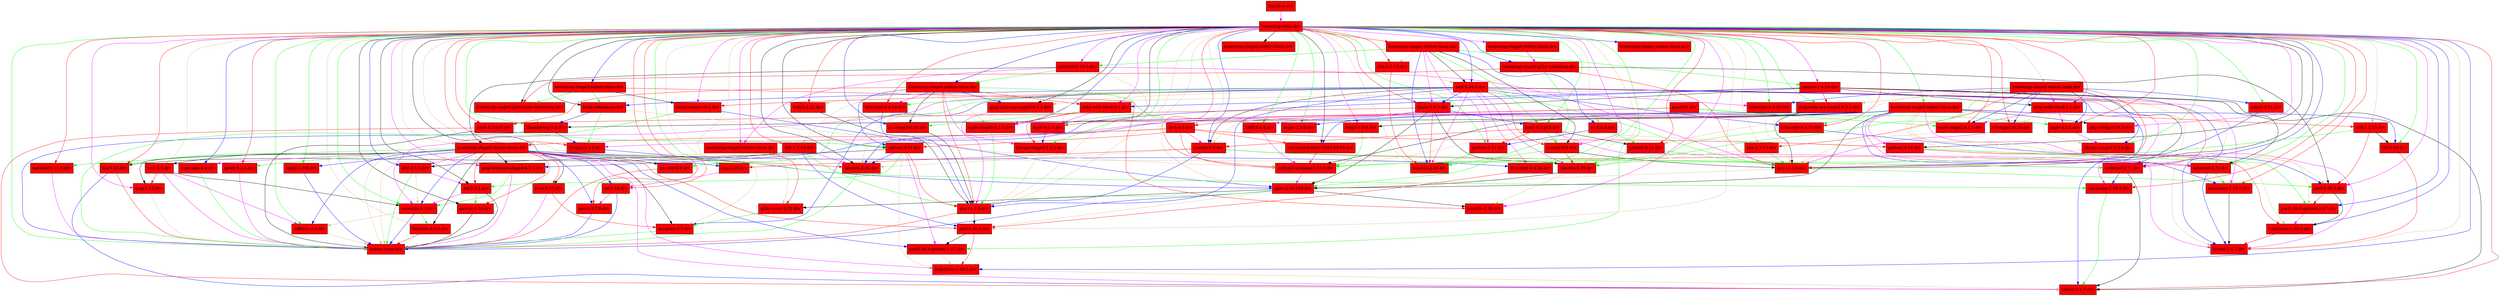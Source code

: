 digraph G {
"a0chmwdpypvkcq2spa6ydsn2zbwac3zj-stdenv-linux.drv" [label = "stdenv-linux.drv", shape = box, style = filled, fillcolor = "#ff0000"];
"07b7pdpdaxy3src1ri3kxqv2q48vad02-gnutar-1.34.drv" -> "a0chmwdpypvkcq2spa6ydsn2zbwac3zj-stdenv-linux.drv" [color = "black"];
"1ikpv8jbf5z18hp0gkiw27234ifvgmbk-gcc-11.3.0.drv" -> "a0chmwdpypvkcq2spa6ydsn2zbwac3zj-stdenv-linux.drv" [color = "red"];
"4x91wirhvp8m5za7ijarp84gmsfvng8n-binutils-2.39.drv" -> "a0chmwdpypvkcq2spa6ydsn2zbwac3zj-stdenv-linux.drv" [color = "green"];
"5hfi6m7c1s47xwpnvphr9rqlkbrc4vxw-ed-1.18.drv" -> "a0chmwdpypvkcq2spa6ydsn2zbwac3zj-stdenv-linux.drv" [color = "blue"];
"6xv648bg39qg0q3bzk1k8wpxbm98n1vg-zlib-1.2.13.drv" -> "a0chmwdpypvkcq2spa6ydsn2zbwac3zj-stdenv-linux.drv" [color = "burlywood"];
"8sp5g2bf4ycqsj18k4pxac0zbsx1p3nz-findutils-4.9.0.drv" -> "a0chmwdpypvkcq2spa6ydsn2zbwac3zj-stdenv-linux.drv" [color = "red"];
"9c3apq953l0bhwazq98mgc70s3c29qw6-bootstrap-tools.drv" -> "a0chmwdpypvkcq2spa6ydsn2zbwac3zj-stdenv-linux.drv" [color = "green"];
"acyd5w37ywj3jwxmxhal46qz0wvs9fml-bzip2-1.0.8.drv" -> "a0chmwdpypvkcq2spa6ydsn2zbwac3zj-stdenv-linux.drv" [color = "blue"];
"b0dyfbmi2svkszxb87l1s0yajzkbq2aq-patchelf-0.15.0.drv" -> "a0chmwdpypvkcq2spa6ydsn2zbwac3zj-stdenv-linux.drv" [color = "magenta"];
"caw0hrzjhk0574xw4hfx5rkcfrvzanp7-file-5.43.drv" -> "a0chmwdpypvkcq2spa6ydsn2zbwac3zj-stdenv-linux.drv" [color = "red"];
"d5ymknv4axcwli1m0ya5i1vgr69271zh-pcre-8.45.drv" -> "a0chmwdpypvkcq2spa6ydsn2zbwac3zj-stdenv-linux.drv" [color = "magenta"];
"dc24wj5826sp7riqbr5picv8v7cxbj41-libidn2-2.3.2.drv" -> "a0chmwdpypvkcq2spa6ydsn2zbwac3zj-stdenv-linux.drv" [color = "burlywood"];
"dpk4a8avfahb7qqfjrvwcamk359vqfg8-acl-2.3.1.drv" -> "a0chmwdpypvkcq2spa6ydsn2zbwac3zj-stdenv-linux.drv" [color = "black"];
"ha5h7xls7v59aq9ix6l8i2xr437agikp-xz-5.4.0.drv" -> "a0chmwdpypvkcq2spa6ydsn2zbwac3zj-stdenv-linux.drv" [color = "magenta"];
"kbq14d1301yhqxv5f01k5jw1fm52gqhj-gzip-1.12.drv" -> "a0chmwdpypvkcq2spa6ydsn2zbwac3zj-stdenv-linux.drv" [color = "burlywood"];
"m7y2d79kvp2iyl597m7g3dgbm5mwsq4m-gnumake-4.4.drv" -> "a0chmwdpypvkcq2spa6ydsn2zbwac3zj-stdenv-linux.drv" [color = "green"];
"n0ry4pjcs9ifhdfnhqbq9r905w97paf6-libunistring-1.0.drv" -> "a0chmwdpypvkcq2spa6ydsn2zbwac3zj-stdenv-linux.drv" [color = "blue"];
"ncgbdc5xdxiczgpkq2avan6kknscqr4l-gawk-5.2.1.drv" -> "a0chmwdpypvkcq2spa6ydsn2zbwac3zj-stdenv-linux.drv" [color = "magenta"];
"njzpr3wm5r3100qyign5av764lx72bc1-bash-5.2-p15.drv" -> "a0chmwdpypvkcq2spa6ydsn2zbwac3zj-stdenv-linux.drv" [color = "black"];
"q3s0b7dl6qsbp7q2prv9mjfac3kx3ann-linux-headers-6.1.drv" -> "a0chmwdpypvkcq2spa6ydsn2zbwac3zj-stdenv-linux.drv" [color = "green"];
"q4i6kk6dairfcvlxbbmpbrb8hfv89l81-patch-2.7.6.drv" -> "a0chmwdpypvkcq2spa6ydsn2zbwac3zj-stdenv-linux.drv" [color = "blue"];
"q5nkllb7a4mqrn6k2yfpchsasg0ng8g8-gmp-with-cxx-stage4-6.2.1.drv" -> "a0chmwdpypvkcq2spa6ydsn2zbwac3zj-stdenv-linux.drv" [color = "magenta"];
"r8sn6gp7jffr6x59ln5ysnbjja9w5bnk-diffutils-3.8.drv" -> "a0chmwdpypvkcq2spa6ydsn2zbwac3zj-stdenv-linux.drv" [color = "burlywood"];
"vbz65y3zv9a9f9ndrn5i7r8j7420jxg1-gnused-4.9.drv" -> "a0chmwdpypvkcq2spa6ydsn2zbwac3zj-stdenv-linux.drv" [color = "red"];
"vhglh2qd33ysgzdgjzzw5j5ly3spn29c-gnugrep-3.7.drv" -> "a0chmwdpypvkcq2spa6ydsn2zbwac3zj-stdenv-linux.drv" [color = "green"];
"vs01pylgi9si4913p0iawsjvl0h25xk4-glibc-2.35-224.drv" -> "a0chmwdpypvkcq2spa6ydsn2zbwac3zj-stdenv-linux.drv" [color = "blue"];
"za2zp8wb1hmqpxfdzx0m1db427yvg8ay-attr-2.5.1.drv" -> "a0chmwdpypvkcq2spa6ydsn2zbwac3zj-stdenv-linux.drv" [color = "green"];
"zibbryymgxcly6ghl4ck2hc6fm8hzqb7-coreutils-9.1.drv" -> "a0chmwdpypvkcq2spa6ydsn2zbwac3zj-stdenv-linux.drv" [color = "blue"];
"07b7pdpdaxy3src1ri3kxqv2q48vad02-gnutar-1.34.drv" [label = "gnutar-1.34.drv", shape = box, style = filled, fillcolor = "#ff0000"];
"9c3apq953l0bhwazq98mgc70s3c29qw6-bootstrap-tools.drv" -> "07b7pdpdaxy3src1ri3kxqv2q48vad02-gnutar-1.34.drv" [color = "black"];
"cz3r3jjahnzdq7w3bgqj3ma92nqwpjkj-bootstrap-stage5-stdenv-linux.drv" -> "07b7pdpdaxy3src1ri3kxqv2q48vad02-gnutar-1.34.drv" [color = "red"];
"dpk4a8avfahb7qqfjrvwcamk359vqfg8-acl-2.3.1.drv" -> "07b7pdpdaxy3src1ri3kxqv2q48vad02-gnutar-1.34.drv" [color = "green"];
"1ikpv8jbf5z18hp0gkiw27234ifvgmbk-gcc-11.3.0.drv" [label = "gcc-11.3.0.drv", shape = box, style = filled, fillcolor = "#ff0000"];
"00lzc0wcsvrg3ka7gj1a0bdkivpai547-libxcrypt-4.4.33.drv" -> "1ikpv8jbf5z18hp0gkiw27234ifvgmbk-gcc-11.3.0.drv" [color = "blue"];
"0vx0p0f65vwah5v92k66nwlvym8l6y5v-gmp-with-cxx-stage3-6.2.1.drv" -> "1ikpv8jbf5z18hp0gkiw27234ifvgmbk-gcc-11.3.0.drv" [color = "magenta"];
"1nd1r3xny0scbh82gqq9x3ikz5xrmcf7-libmpc-stage3-1.2.1.drv" -> "1ikpv8jbf5z18hp0gkiw27234ifvgmbk-gcc-11.3.0.drv" [color = "burlywood"];
"2p77rlfi5af67d62dn6w2pmd51agqvsl-which-2.21.drv" -> "1ikpv8jbf5z18hp0gkiw27234ifvgmbk-gcc-11.3.0.drv" [color = "black"];
"3bxxwn8hbz725i081fqlylqljyp5pk8m-bootstrap-stage4-stdenv-linux.drv" -> "1ikpv8jbf5z18hp0gkiw27234ifvgmbk-gcc-11.3.0.drv" [color = "red"];
"6xv648bg39qg0q3bzk1k8wpxbm98n1vg-zlib-1.2.13.drv" -> "1ikpv8jbf5z18hp0gkiw27234ifvgmbk-gcc-11.3.0.drv" [color = "green"];
"8ly2xi96plj65nxk3shvn2fv64p714n0-texinfo-6.8.drv" -> "1ikpv8jbf5z18hp0gkiw27234ifvgmbk-gcc-11.3.0.drv" [color = "blue"];
"9c3apq953l0bhwazq98mgc70s3c29qw6-bootstrap-tools.drv" -> "1ikpv8jbf5z18hp0gkiw27234ifvgmbk-gcc-11.3.0.drv" [color = "burlywood"];
"adkxdkcc9mwdyddngbw4h6b2qxi0fzpy-isl-stage3-0.20.drv" -> "1ikpv8jbf5z18hp0gkiw27234ifvgmbk-gcc-11.3.0.drv" [color = "black"];
"l4xi6lzcr53irpdhq3wlcggzv8g7xrix-mpfr-stage3-4.1.1.drv" -> "1ikpv8jbf5z18hp0gkiw27234ifvgmbk-gcc-11.3.0.drv" [color = "green"];
"r01ca0qgvm5im39r7xjr4ljdygwsh7ca-patchelf-0.15.0.drv" -> "1ikpv8jbf5z18hp0gkiw27234ifvgmbk-gcc-11.3.0.drv" [color = "burlywood"];
"vivknarhhkyqprfrqia0nmrxij46wf0n-gettext-0.21.drv" -> "1ikpv8jbf5z18hp0gkiw27234ifvgmbk-gcc-11.3.0.drv" [color = "red"];
"vs01pylgi9si4913p0iawsjvl0h25xk4-glibc-2.35-224.drv" -> "1ikpv8jbf5z18hp0gkiw27234ifvgmbk-gcc-11.3.0.drv" [color = "green"];
"ybdp6lgzrn9a2fipr5vjk8bm37myiymv-perl-5.36.0.drv" -> "1ikpv8jbf5z18hp0gkiw27234ifvgmbk-gcc-11.3.0.drv" [color = "blue"];
"00lzc0wcsvrg3ka7gj1a0bdkivpai547-libxcrypt-4.4.33.drv" [label = "libxcrypt-4.4.33.drv", shape = box, style = filled, fillcolor = "#ff0000"];
"3bxxwn8hbz725i081fqlylqljyp5pk8m-bootstrap-stage4-stdenv-linux.drv" -> "00lzc0wcsvrg3ka7gj1a0bdkivpai547-libxcrypt-4.4.33.drv" [color = "magenta"];
"9c3apq953l0bhwazq98mgc70s3c29qw6-bootstrap-tools.drv" -> "00lzc0wcsvrg3ka7gj1a0bdkivpai547-libxcrypt-4.4.33.drv" [color = "red"];
"ybdp6lgzrn9a2fipr5vjk8bm37myiymv-perl-5.36.0.drv" -> "00lzc0wcsvrg3ka7gj1a0bdkivpai547-libxcrypt-4.4.33.drv" [color = "green"];
"0vx0p0f65vwah5v92k66nwlvym8l6y5v-gmp-with-cxx-stage3-6.2.1.drv" [label = "gmp-with-cxx-stage3-6.2.1.drv", shape = box, style = filled, fillcolor = "#ff0000"];
"3bxxwn8hbz725i081fqlylqljyp5pk8m-bootstrap-stage4-stdenv-linux.drv" -> "0vx0p0f65vwah5v92k66nwlvym8l6y5v-gmp-with-cxx-stage3-6.2.1.drv" [color = "blue"];
"82n1a435ndsdb9qmz0x11vbgyz3jbyr7-gnum4-1.4.19.drv" -> "0vx0p0f65vwah5v92k66nwlvym8l6y5v-gmp-with-cxx-stage3-6.2.1.drv" [color = "burlywood"];
"9c3apq953l0bhwazq98mgc70s3c29qw6-bootstrap-tools.drv" -> "0vx0p0f65vwah5v92k66nwlvym8l6y5v-gmp-with-cxx-stage3-6.2.1.drv" [color = "black"];
"1nd1r3xny0scbh82gqq9x3ikz5xrmcf7-libmpc-stage3-1.2.1.drv" [label = "libmpc-stage3-1.2.1.drv", shape = box, style = filled, fillcolor = "#ff0000"];
"3bxxwn8hbz725i081fqlylqljyp5pk8m-bootstrap-stage4-stdenv-linux.drv" -> "1nd1r3xny0scbh82gqq9x3ikz5xrmcf7-libmpc-stage3-1.2.1.drv" [color = "magenta"];
"7zgrdrcy6xjp1gv4fgizy237m5qvqjrj-gmp-with-cxx-6.2.1.drv" -> "1nd1r3xny0scbh82gqq9x3ikz5xrmcf7-libmpc-stage3-1.2.1.drv" [color = "red"];
"9c3apq953l0bhwazq98mgc70s3c29qw6-bootstrap-tools.drv" -> "1nd1r3xny0scbh82gqq9x3ikz5xrmcf7-libmpc-stage3-1.2.1.drv" [color = "green"];
"z2h9sb47xhfclpjpl11z1z5vm9fv5rd4-mpfr-4.1.1.drv" -> "1nd1r3xny0scbh82gqq9x3ikz5xrmcf7-libmpc-stage3-1.2.1.drv" [color = "blue"];
"2p77rlfi5af67d62dn6w2pmd51agqvsl-which-2.21.drv" [label = "which-2.21.drv", shape = box, style = filled, fillcolor = "#ff0000"];
"3bxxwn8hbz725i081fqlylqljyp5pk8m-bootstrap-stage4-stdenv-linux.drv" -> "2p77rlfi5af67d62dn6w2pmd51agqvsl-which-2.21.drv" [color = "burlywood"];
"9c3apq953l0bhwazq98mgc70s3c29qw6-bootstrap-tools.drv" -> "2p77rlfi5af67d62dn6w2pmd51agqvsl-which-2.21.drv" [color = "red"];
"3bxxwn8hbz725i081fqlylqljyp5pk8m-bootstrap-stage4-stdenv-linux.drv" [label = "bootstrap-stage4-stdenv-linux.drv", shape = box, style = filled, fillcolor = "#ff0000"];
"9c3apq953l0bhwazq98mgc70s3c29qw6-bootstrap-tools.drv" -> "3bxxwn8hbz725i081fqlylqljyp5pk8m-bootstrap-stage4-stdenv-linux.drv" [color = "blue"];
"r01ca0qgvm5im39r7xjr4ljdygwsh7ca-patchelf-0.15.0.drv" -> "3bxxwn8hbz725i081fqlylqljyp5pk8m-bootstrap-stage4-stdenv-linux.drv" [color = "green"];
"4x91wirhvp8m5za7ijarp84gmsfvng8n-binutils-2.39.drv" [label = "binutils-2.39.drv", shape = box, style = filled, fillcolor = "#ff0000"];
"6xv648bg39qg0q3bzk1k8wpxbm98n1vg-zlib-1.2.13.drv" -> "4x91wirhvp8m5za7ijarp84gmsfvng8n-binutils-2.39.drv" [color = "magenta"];
"8ly2xi96plj65nxk3shvn2fv64p714n0-texinfo-6.8.drv" -> "4x91wirhvp8m5za7ijarp84gmsfvng8n-binutils-2.39.drv" [color = "burlywood"];
"9c3apq953l0bhwazq98mgc70s3c29qw6-bootstrap-tools.drv" -> "4x91wirhvp8m5za7ijarp84gmsfvng8n-binutils-2.39.drv" [color = "black"];
"cz3r3jjahnzdq7w3bgqj3ma92nqwpjkj-bootstrap-stage5-stdenv-linux.drv" -> "4x91wirhvp8m5za7ijarp84gmsfvng8n-binutils-2.39.drv" [color = "red"];
"j54bgd0mzndcb064h2v4zzbqxxx37vz5-bison-3.8.2.drv" -> "4x91wirhvp8m5za7ijarp84gmsfvng8n-binutils-2.39.drv" [color = "blue"];
"vivknarhhkyqprfrqia0nmrxij46wf0n-gettext-0.21.drv" -> "4x91wirhvp8m5za7ijarp84gmsfvng8n-binutils-2.39.drv" [color = "blue"];
"ybdp6lgzrn9a2fipr5vjk8bm37myiymv-perl-5.36.0.drv" -> "4x91wirhvp8m5za7ijarp84gmsfvng8n-binutils-2.39.drv" [color = "burlywood"];
"5hfi6m7c1s47xwpnvphr9rqlkbrc4vxw-ed-1.18.drv" [label = "ed-1.18.drv", shape = box, style = filled, fillcolor = "#ff0000"];
"9c3apq953l0bhwazq98mgc70s3c29qw6-bootstrap-tools.drv" -> "5hfi6m7c1s47xwpnvphr9rqlkbrc4vxw-ed-1.18.drv" [color = "red"];
"cz3r3jjahnzdq7w3bgqj3ma92nqwpjkj-bootstrap-stage5-stdenv-linux.drv" -> "5hfi6m7c1s47xwpnvphr9rqlkbrc4vxw-ed-1.18.drv" [color = "blue"];
"sydhs11whx6961aaain1wvl0d7amaw7q-lzip-1.23.drv" -> "5hfi6m7c1s47xwpnvphr9rqlkbrc4vxw-ed-1.18.drv" [color = "magenta"];
"6xv648bg39qg0q3bzk1k8wpxbm98n1vg-zlib-1.2.13.drv" [label = "zlib-1.2.13.drv", shape = box, style = filled, fillcolor = "#ff0000"];
"3bxxwn8hbz725i081fqlylqljyp5pk8m-bootstrap-stage4-stdenv-linux.drv" -> "6xv648bg39qg0q3bzk1k8wpxbm98n1vg-zlib-1.2.13.drv" [color = "burlywood"];
"9c3apq953l0bhwazq98mgc70s3c29qw6-bootstrap-tools.drv" -> "6xv648bg39qg0q3bzk1k8wpxbm98n1vg-zlib-1.2.13.drv" [color = "red"];
"7zgrdrcy6xjp1gv4fgizy237m5qvqjrj-gmp-with-cxx-6.2.1.drv" [label = "gmp-with-cxx-6.2.1.drv", shape = box, style = filled, fillcolor = "#ff0000"];
"3bxxwn8hbz725i081fqlylqljyp5pk8m-bootstrap-stage4-stdenv-linux.drv" -> "7zgrdrcy6xjp1gv4fgizy237m5qvqjrj-gmp-with-cxx-6.2.1.drv" [color = "red"];
"82n1a435ndsdb9qmz0x11vbgyz3jbyr7-gnum4-1.4.19.drv" -> "7zgrdrcy6xjp1gv4fgizy237m5qvqjrj-gmp-with-cxx-6.2.1.drv" [color = "blue"];
"9c3apq953l0bhwazq98mgc70s3c29qw6-bootstrap-tools.drv" -> "7zgrdrcy6xjp1gv4fgizy237m5qvqjrj-gmp-with-cxx-6.2.1.drv" [color = "magenta"];
"82n1a435ndsdb9qmz0x11vbgyz3jbyr7-gnum4-1.4.19.drv" [label = "gnum4-1.4.19.drv", shape = box, style = filled, fillcolor = "#ff0000"];
"5c56gnbr0rchvbnbpx19pqxy64wwvl4d-bootstrap-stage1-stdenv-linux.drv" -> "82n1a435ndsdb9qmz0x11vbgyz3jbyr7-gnum4-1.4.19.drv" [color = "green"];
"9c3apq953l0bhwazq98mgc70s3c29qw6-bootstrap-tools.drv" -> "82n1a435ndsdb9qmz0x11vbgyz3jbyr7-gnum4-1.4.19.drv" [color = "magenta"];
"5c56gnbr0rchvbnbpx19pqxy64wwvl4d-bootstrap-stage1-stdenv-linux.drv" [label = "bootstrap-stage1-stdenv-linux.drv", shape = box, style = filled, fillcolor = "#ff0000"];
"9c3apq953l0bhwazq98mgc70s3c29qw6-bootstrap-tools.drv" -> "5c56gnbr0rchvbnbpx19pqxy64wwvl4d-bootstrap-stage1-stdenv-linux.drv" [color = "red"];
"8ly2xi96plj65nxk3shvn2fv64p714n0-texinfo-6.8.drv" [label = "texinfo-6.8.drv", shape = box, style = filled, fillcolor = "#ff0000"];
"8k3sk119rwmkaf53fgsar5y70nm07icx-bash-5.2-p15.drv" -> "8ly2xi96plj65nxk3shvn2fv64p714n0-texinfo-6.8.drv" [color = "red"];
"9c3apq953l0bhwazq98mgc70s3c29qw6-bootstrap-tools.drv" -> "8ly2xi96plj65nxk3shvn2fv64p714n0-texinfo-6.8.drv" [color = "blue"];
"k4ha6v0mh9cdm8m4cxg65whb4d5nv2qm-xz-5.4.0.drv" -> "8ly2xi96plj65nxk3shvn2fv64p714n0-texinfo-6.8.drv" [color = "magenta"];
"y60wv3i8gf59z6blw0yfmqj6hb9fq50y-bootstrap-stage3-stdenv-linux.drv" -> "8ly2xi96plj65nxk3shvn2fv64p714n0-texinfo-6.8.drv" [color = "burlywood"];
"ybdp6lgzrn9a2fipr5vjk8bm37myiymv-perl-5.36.0.drv" -> "8ly2xi96plj65nxk3shvn2fv64p714n0-texinfo-6.8.drv" [color = "black"];
"8k3sk119rwmkaf53fgsar5y70nm07icx-bash-5.2-p15.drv" [label = "bash-5.2-p15.drv", shape = box, style = filled, fillcolor = "#ff0000"];
"5c56gnbr0rchvbnbpx19pqxy64wwvl4d-bootstrap-stage1-stdenv-linux.drv" -> "8k3sk119rwmkaf53fgsar5y70nm07icx-bash-5.2-p15.drv" [color = "green"];
"9c3apq953l0bhwazq98mgc70s3c29qw6-bootstrap-tools.drv" -> "8k3sk119rwmkaf53fgsar5y70nm07icx-bash-5.2-p15.drv" [color = "green"];
"j54bgd0mzndcb064h2v4zzbqxxx37vz5-bison-3.8.2.drv" -> "8k3sk119rwmkaf53fgsar5y70nm07icx-bash-5.2-p15.drv" [color = "blue"];
"8ljxlw2kh2il4szzrwnjdzz00sgkwvp3-bootstrap-stage2-stdenv-linux.drv" [label = "bootstrap-stage2-stdenv-linux.drv", shape = box, style = filled, fillcolor = "#ff0000"];
"9c3apq953l0bhwazq98mgc70s3c29qw6-bootstrap-tools.drv" -> "8ljxlw2kh2il4szzrwnjdzz00sgkwvp3-bootstrap-stage2-stdenv-linux.drv" [color = "black"];
"8sp5g2bf4ycqsj18k4pxac0zbsx1p3nz-findutils-4.9.0.drv" [label = "findutils-4.9.0.drv", shape = box, style = filled, fillcolor = "#ff0000"];
"9c3apq953l0bhwazq98mgc70s3c29qw6-bootstrap-tools.drv" -> "8sp5g2bf4ycqsj18k4pxac0zbsx1p3nz-findutils-4.9.0.drv" [color = "burlywood"];
"cz3r3jjahnzdq7w3bgqj3ma92nqwpjkj-bootstrap-stage5-stdenv-linux.drv" -> "8sp5g2bf4ycqsj18k4pxac0zbsx1p3nz-findutils-4.9.0.drv" [color = "black"];
"zibbryymgxcly6ghl4ck2hc6fm8hzqb7-coreutils-9.1.drv" -> "8sp5g2bf4ycqsj18k4pxac0zbsx1p3nz-findutils-4.9.0.drv" [color = "green"];
"9c3apq953l0bhwazq98mgc70s3c29qw6-bootstrap-tools.drv" [label = "bootstrap-tools.drv", shape = box, style = filled, fillcolor = "#ff0000"];
"b7irlwi2wjlx5aj1dghx4c8k3ax6m56q-busybox.drv" -> "9c3apq953l0bhwazq98mgc70s3c29qw6-bootstrap-tools.drv" [color = "magenta"];
"acyd5w37ywj3jwxmxhal46qz0wvs9fml-bzip2-1.0.8.drv" [label = "bzip2-1.0.8.drv", shape = box, style = filled, fillcolor = "#ff0000"];
"9c3apq953l0bhwazq98mgc70s3c29qw6-bootstrap-tools.drv" -> "acyd5w37ywj3jwxmxhal46qz0wvs9fml-bzip2-1.0.8.drv" [color = "green"];
"cz3r3jjahnzdq7w3bgqj3ma92nqwpjkj-bootstrap-stage5-stdenv-linux.drv" -> "acyd5w37ywj3jwxmxhal46qz0wvs9fml-bzip2-1.0.8.drv" [color = "blue"];
"adkxdkcc9mwdyddngbw4h6b2qxi0fzpy-isl-stage3-0.20.drv" [label = "isl-stage3-0.20.drv", shape = box, style = filled, fillcolor = "#ff0000"];
"3bxxwn8hbz725i081fqlylqljyp5pk8m-bootstrap-stage4-stdenv-linux.drv" -> "adkxdkcc9mwdyddngbw4h6b2qxi0fzpy-isl-stage3-0.20.drv" [color = "black"];
"7zgrdrcy6xjp1gv4fgizy237m5qvqjrj-gmp-with-cxx-6.2.1.drv" -> "adkxdkcc9mwdyddngbw4h6b2qxi0fzpy-isl-stage3-0.20.drv" [color = "green"];
"9c3apq953l0bhwazq98mgc70s3c29qw6-bootstrap-tools.drv" -> "adkxdkcc9mwdyddngbw4h6b2qxi0fzpy-isl-stage3-0.20.drv" [color = "blue"];
"b0dyfbmi2svkszxb87l1s0yajzkbq2aq-patchelf-0.15.0.drv" [label = "patchelf-0.15.0.drv", shape = box, style = filled, fillcolor = "#ff0000"];
"9c3apq953l0bhwazq98mgc70s3c29qw6-bootstrap-tools.drv" -> "b0dyfbmi2svkszxb87l1s0yajzkbq2aq-patchelf-0.15.0.drv" [color = "red"];
"cz3r3jjahnzdq7w3bgqj3ma92nqwpjkj-bootstrap-stage5-stdenv-linux.drv" -> "b0dyfbmi2svkszxb87l1s0yajzkbq2aq-patchelf-0.15.0.drv" [color = "green"];
"b7irlwi2wjlx5aj1dghx4c8k3ax6m56q-busybox.drv" [label = "busybox.drv", shape = box, style = filled, fillcolor = "#ff0000"];
"bpcfchv3xjh99jxrmx0q90wp8p9bh7cb-bootstrap-stage0-glibc-bootstrap.drv" [label = "bootstrap-stage0-glibc-bootstrap.drv", shape = box, style = filled, fillcolor = "#ff0000"];
"9c3apq953l0bhwazq98mgc70s3c29qw6-bootstrap-tools.drv" -> "bpcfchv3xjh99jxrmx0q90wp8p9bh7cb-bootstrap-stage0-glibc-bootstrap.drv" [color = "blue"];
"qsp5vxv2sdqm93x0np02iri5lk8xzzid-bootstrap-stage0-stdenv-linux.drv" -> "bpcfchv3xjh99jxrmx0q90wp8p9bh7cb-bootstrap-stage0-glibc-bootstrap.drv" [color = "magenta"];
"caw0hrzjhk0574xw4hfx5rkcfrvzanp7-file-5.43.drv" [label = "file-5.43.drv", shape = box, style = filled, fillcolor = "#ff0000"];
"6xv648bg39qg0q3bzk1k8wpxbm98n1vg-zlib-1.2.13.drv" -> "caw0hrzjhk0574xw4hfx5rkcfrvzanp7-file-5.43.drv" [color = "black"];
"9c3apq953l0bhwazq98mgc70s3c29qw6-bootstrap-tools.drv" -> "caw0hrzjhk0574xw4hfx5rkcfrvzanp7-file-5.43.drv" [color = "red"];
"cz3r3jjahnzdq7w3bgqj3ma92nqwpjkj-bootstrap-stage5-stdenv-linux.drv" -> "caw0hrzjhk0574xw4hfx5rkcfrvzanp7-file-5.43.drv" [color = "green"];
"cz3r3jjahnzdq7w3bgqj3ma92nqwpjkj-bootstrap-stage5-stdenv-linux.drv" [label = "bootstrap-stage5-stdenv-linux.drv", shape = box, style = filled, fillcolor = "#ff0000"];
"9c3apq953l0bhwazq98mgc70s3c29qw6-bootstrap-tools.drv" -> "cz3r3jjahnzdq7w3bgqj3ma92nqwpjkj-bootstrap-stage5-stdenv-linux.drv" [color = "burlywood"];
"k4ha6v0mh9cdm8m4cxg65whb4d5nv2qm-xz-5.4.0.drv" -> "cz3r3jjahnzdq7w3bgqj3ma92nqwpjkj-bootstrap-stage5-stdenv-linux.drv" [color = "red"];
"r01ca0qgvm5im39r7xjr4ljdygwsh7ca-patchelf-0.15.0.drv" -> "cz3r3jjahnzdq7w3bgqj3ma92nqwpjkj-bootstrap-stage5-stdenv-linux.drv" [color = "black"];
"d5ymknv4axcwli1m0ya5i1vgr69271zh-pcre-8.45.drv" [label = "pcre-8.45.drv", shape = box, style = filled, fillcolor = "#ff0000"];
"9c3apq953l0bhwazq98mgc70s3c29qw6-bootstrap-tools.drv" -> "d5ymknv4axcwli1m0ya5i1vgr69271zh-pcre-8.45.drv" [color = "black"];
"cz3r3jjahnzdq7w3bgqj3ma92nqwpjkj-bootstrap-stage5-stdenv-linux.drv" -> "d5ymknv4axcwli1m0ya5i1vgr69271zh-pcre-8.45.drv" [color = "red"];
"dc24wj5826sp7riqbr5picv8v7cxbj41-libidn2-2.3.2.drv" [label = "libidn2-2.3.2.drv", shape = box, style = filled, fillcolor = "#ff0000"];
"9c3apq953l0bhwazq98mgc70s3c29qw6-bootstrap-tools.drv" -> "dc24wj5826sp7riqbr5picv8v7cxbj41-libidn2-2.3.2.drv" [color = "red"];
"fakzj9zq5hxibff51a4q98cdwc93b3gf-nuke-references.drv" -> "dc24wj5826sp7riqbr5picv8v7cxbj41-libidn2-2.3.2.drv" [color = "green"];
"n0ry4pjcs9ifhdfnhqbq9r905w97paf6-libunistring-1.0.drv" -> "dc24wj5826sp7riqbr5picv8v7cxbj41-libidn2-2.3.2.drv" [color = "blue"];
"y60wv3i8gf59z6blw0yfmqj6hb9fq50y-bootstrap-stage3-stdenv-linux.drv" -> "dc24wj5826sp7riqbr5picv8v7cxbj41-libidn2-2.3.2.drv" [color = "magenta"];
"dpk4a8avfahb7qqfjrvwcamk359vqfg8-acl-2.3.1.drv" [label = "acl-2.3.1.drv", shape = box, style = filled, fillcolor = "#ff0000"];
"9c3apq953l0bhwazq98mgc70s3c29qw6-bootstrap-tools.drv" -> "dpk4a8avfahb7qqfjrvwcamk359vqfg8-acl-2.3.1.drv" [color = "black"];
"cz3r3jjahnzdq7w3bgqj3ma92nqwpjkj-bootstrap-stage5-stdenv-linux.drv" -> "dpk4a8avfahb7qqfjrvwcamk359vqfg8-acl-2.3.1.drv" [color = "red"];
"vivknarhhkyqprfrqia0nmrxij46wf0n-gettext-0.21.drv" -> "dpk4a8avfahb7qqfjrvwcamk359vqfg8-acl-2.3.1.drv" [color = "green"];
"za2zp8wb1hmqpxfdzx0m1db427yvg8ay-attr-2.5.1.drv" -> "dpk4a8avfahb7qqfjrvwcamk359vqfg8-acl-2.3.1.drv" [color = "magenta"];
"fakzj9zq5hxibff51a4q98cdwc93b3gf-nuke-references.drv" [label = "nuke-references.drv", shape = box, style = filled, fillcolor = "#ff0000"];
"9c3apq953l0bhwazq98mgc70s3c29qw6-bootstrap-tools.drv" -> "fakzj9zq5hxibff51a4q98cdwc93b3gf-nuke-references.drv" [color = "black"];
"y4mpmcfibdsydqn5hs2y3a4n17mwijww-bootstrap-stage3-stdenv-linux.drv" -> "fakzj9zq5hxibff51a4q98cdwc93b3gf-nuke-references.drv" [color = "green"];
"ybdp6lgzrn9a2fipr5vjk8bm37myiymv-perl-5.36.0.drv" -> "fakzj9zq5hxibff51a4q98cdwc93b3gf-nuke-references.drv" [color = "blue"];
"ha5h7xls7v59aq9ix6l8i2xr437agikp-xz-5.4.0.drv" [label = "xz-5.4.0.drv", shape = box, style = filled, fillcolor = "#ff0000"];
"9c3apq953l0bhwazq98mgc70s3c29qw6-bootstrap-tools.drv" -> "ha5h7xls7v59aq9ix6l8i2xr437agikp-xz-5.4.0.drv" [color = "burlywood"];
"cz3r3jjahnzdq7w3bgqj3ma92nqwpjkj-bootstrap-stage5-stdenv-linux.drv" -> "ha5h7xls7v59aq9ix6l8i2xr437agikp-xz-5.4.0.drv" [color = "black"];
"imhrq50yi7mkx4wgbv6sifjyhbi1yymn-gcc-11.3.0.drv" [label = "gcc-11.3.0.drv", shape = box, style = filled, fillcolor = "#ff0000"];
"10b4zq55bgv0zw89y5al183gvl050r8p-gettext-0.21.drv" -> "imhrq50yi7mkx4wgbv6sifjyhbi1yymn-gcc-11.3.0.drv" [color = "green"];
"3xwfcb79vala5v6ra93awbmgfq6fy1qk-which-2.21.drv" -> "imhrq50yi7mkx4wgbv6sifjyhbi1yymn-gcc-11.3.0.drv" [color = "blue"];
"8ndsjkil44fxjny7n9pr96m0s06mlbgd-mpfr-stage2-4.1.1.drv" -> "imhrq50yi7mkx4wgbv6sifjyhbi1yymn-gcc-11.3.0.drv" [color = "burlywood"];
"9c3apq953l0bhwazq98mgc70s3c29qw6-bootstrap-tools.drv" -> "imhrq50yi7mkx4wgbv6sifjyhbi1yymn-gcc-11.3.0.drv" [color = "black"];
"bpcfchv3xjh99jxrmx0q90wp8p9bh7cb-bootstrap-stage0-glibc-bootstrap.drv" -> "imhrq50yi7mkx4wgbv6sifjyhbi1yymn-gcc-11.3.0.drv" [color = "red"];
"ixfs5ssibffbb8j2zwhshcykjk450hnf-isl-stage2-0.20.drv" -> "imhrq50yi7mkx4wgbv6sifjyhbi1yymn-gcc-11.3.0.drv" [color = "magenta"];
"j6aanasfqpkshzdip8fmlhbkjaxzcx7p-libmpc-stage2-1.2.1.drv" -> "imhrq50yi7mkx4wgbv6sifjyhbi1yymn-gcc-11.3.0.drv" [color = "burlywood"];
"lp9cnjvx784772yxyhjp79wcnf1bi4r6-gmp-with-cxx-stage2-6.2.1.drv" -> "imhrq50yi7mkx4wgbv6sifjyhbi1yymn-gcc-11.3.0.drv" [color = "black"];
"pmicyvr51vl7ywzafdnqg3402l5x0x45-zlib-1.2.13.drv" -> "imhrq50yi7mkx4wgbv6sifjyhbi1yymn-gcc-11.3.0.drv" [color = "green"];
"r01ca0qgvm5im39r7xjr4ljdygwsh7ca-patchelf-0.15.0.drv" -> "imhrq50yi7mkx4wgbv6sifjyhbi1yymn-gcc-11.3.0.drv" [color = "magenta"];
"v96ayrf4zqhfwip3rvbw0bnj0qcgsrds-libxcrypt-4.4.33.drv" -> "imhrq50yi7mkx4wgbv6sifjyhbi1yymn-gcc-11.3.0.drv" [color = "burlywood"];
"w2wsg34mc069djcggfgah6bb1bki73x2-texinfo-6.8.drv" -> "imhrq50yi7mkx4wgbv6sifjyhbi1yymn-gcc-11.3.0.drv" [color = "black"];
"xck2dhlvi35c0lnc762z57sh1lv22n2d-bootstrap-stage2-stdenv-linux.drv" -> "imhrq50yi7mkx4wgbv6sifjyhbi1yymn-gcc-11.3.0.drv" [color = "red"];
"ybdp6lgzrn9a2fipr5vjk8bm37myiymv-perl-5.36.0.drv" -> "imhrq50yi7mkx4wgbv6sifjyhbi1yymn-gcc-11.3.0.drv" [color = "green"];
"10b4zq55bgv0zw89y5al183gvl050r8p-gettext-0.21.drv" [label = "gettext-0.21.drv", shape = box, style = filled, fillcolor = "#ff0000"];
"8k3sk119rwmkaf53fgsar5y70nm07icx-bash-5.2-p15.drv" -> "10b4zq55bgv0zw89y5al183gvl050r8p-gettext-0.21.drv" [color = "black"];
"9c3apq953l0bhwazq98mgc70s3c29qw6-bootstrap-tools.drv" -> "10b4zq55bgv0zw89y5al183gvl050r8p-gettext-0.21.drv" [color = "red"];
"c0q93kkrhhbgv7p8ls5shmkh3cwfb826-xz-5.4.0.drv" -> "10b4zq55bgv0zw89y5al183gvl050r8p-gettext-0.21.drv" [color = "green"];
"xck2dhlvi35c0lnc762z57sh1lv22n2d-bootstrap-stage2-stdenv-linux.drv" -> "10b4zq55bgv0zw89y5al183gvl050r8p-gettext-0.21.drv" [color = "burlywood"];
"3xwfcb79vala5v6ra93awbmgfq6fy1qk-which-2.21.drv" [label = "which-2.21.drv", shape = box, style = filled, fillcolor = "#ff0000"];
"9c3apq953l0bhwazq98mgc70s3c29qw6-bootstrap-tools.drv" -> "3xwfcb79vala5v6ra93awbmgfq6fy1qk-which-2.21.drv" [color = "green"];
"xck2dhlvi35c0lnc762z57sh1lv22n2d-bootstrap-stage2-stdenv-linux.drv" -> "3xwfcb79vala5v6ra93awbmgfq6fy1qk-which-2.21.drv" [color = "blue"];
"8ndsjkil44fxjny7n9pr96m0s06mlbgd-mpfr-stage2-4.1.1.drv" [label = "mpfr-stage2-4.1.1.drv", shape = box, style = filled, fillcolor = "#ff0000"];
"5n0bfg4wzgvsmdmv925vfx1svyim1xi4-gmp-with-cxx-6.2.1.drv" -> "8ndsjkil44fxjny7n9pr96m0s06mlbgd-mpfr-stage2-4.1.1.drv" [color = "magenta"];
"9c3apq953l0bhwazq98mgc70s3c29qw6-bootstrap-tools.drv" -> "8ndsjkil44fxjny7n9pr96m0s06mlbgd-mpfr-stage2-4.1.1.drv" [color = "red"];
"hafn75r6cma3i6dgfxrjl8kgpdffwkkn-patch01.drv" -> "8ndsjkil44fxjny7n9pr96m0s06mlbgd-mpfr-stage2-4.1.1.drv" [color = "green"];
"xck2dhlvi35c0lnc762z57sh1lv22n2d-bootstrap-stage2-stdenv-linux.drv" -> "8ndsjkil44fxjny7n9pr96m0s06mlbgd-mpfr-stage2-4.1.1.drv" [color = "blue"];
"5n0bfg4wzgvsmdmv925vfx1svyim1xi4-gmp-with-cxx-6.2.1.drv" [label = "gmp-with-cxx-6.2.1.drv", shape = box, style = filled, fillcolor = "#ff0000"];
"82n1a435ndsdb9qmz0x11vbgyz3jbyr7-gnum4-1.4.19.drv" -> "5n0bfg4wzgvsmdmv925vfx1svyim1xi4-gmp-with-cxx-6.2.1.drv" [color = "black"];
"9c3apq953l0bhwazq98mgc70s3c29qw6-bootstrap-tools.drv" -> "5n0bfg4wzgvsmdmv925vfx1svyim1xi4-gmp-with-cxx-6.2.1.drv" [color = "red"];
"xck2dhlvi35c0lnc762z57sh1lv22n2d-bootstrap-stage2-stdenv-linux.drv" -> "5n0bfg4wzgvsmdmv925vfx1svyim1xi4-gmp-with-cxx-6.2.1.drv" [color = "magenta"];
"c0q93kkrhhbgv7p8ls5shmkh3cwfb826-xz-5.4.0.drv" [label = "xz-5.4.0.drv", shape = box, style = filled, fillcolor = "#ff0000"];
"5c56gnbr0rchvbnbpx19pqxy64wwvl4d-bootstrap-stage1-stdenv-linux.drv" -> "c0q93kkrhhbgv7p8ls5shmkh3cwfb826-xz-5.4.0.drv" [color = "blue"];
"9c3apq953l0bhwazq98mgc70s3c29qw6-bootstrap-tools.drv" -> "c0q93kkrhhbgv7p8ls5shmkh3cwfb826-xz-5.4.0.drv" [color = "burlywood"];
"g2sxkzj83sszpba7k0mn81hiz1q95w2q-bootstrap-stage1-stdenv-linux.drv" [label = "bootstrap-stage1-stdenv-linux.drv", shape = box, style = filled, fillcolor = "#ff0000"];
"9c3apq953l0bhwazq98mgc70s3c29qw6-bootstrap-tools.drv" -> "g2sxkzj83sszpba7k0mn81hiz1q95w2q-bootstrap-stage1-stdenv-linux.drv" [color = "blue"];
"hafn75r6cma3i6dgfxrjl8kgpdffwkkn-patch01.drv" [label = "patch01.drv", shape = box, style = filled, fillcolor = "#ff0000"];
"ak6xgvlx5by2p9mx8agjn4rk4m4r66jf-binutils-2.39.drv" [label = "binutils-2.39.drv", shape = box, style = filled, fillcolor = "#ff0000"];
"10b4zq55bgv0zw89y5al183gvl050r8p-gettext-0.21.drv" -> "ak6xgvlx5by2p9mx8agjn4rk4m4r66jf-binutils-2.39.drv" [color = "green"];
"9c3apq953l0bhwazq98mgc70s3c29qw6-bootstrap-tools.drv" -> "ak6xgvlx5by2p9mx8agjn4rk4m4r66jf-binutils-2.39.drv" [color = "burlywood"];
"j54bgd0mzndcb064h2v4zzbqxxx37vz5-bison-3.8.2.drv" -> "ak6xgvlx5by2p9mx8agjn4rk4m4r66jf-binutils-2.39.drv" [color = "black"];
"pmicyvr51vl7ywzafdnqg3402l5x0x45-zlib-1.2.13.drv" -> "ak6xgvlx5by2p9mx8agjn4rk4m4r66jf-binutils-2.39.drv" [color = "burlywood"];
"w2wsg34mc069djcggfgah6bb1bki73x2-texinfo-6.8.drv" -> "ak6xgvlx5by2p9mx8agjn4rk4m4r66jf-binutils-2.39.drv" [color = "red"];
"xck2dhlvi35c0lnc762z57sh1lv22n2d-bootstrap-stage2-stdenv-linux.drv" -> "ak6xgvlx5by2p9mx8agjn4rk4m4r66jf-binutils-2.39.drv" [color = "green"];
"ybdp6lgzrn9a2fipr5vjk8bm37myiymv-perl-5.36.0.drv" -> "ak6xgvlx5by2p9mx8agjn4rk4m4r66jf-binutils-2.39.drv" [color = "magenta"];
"ixfs5ssibffbb8j2zwhshcykjk450hnf-isl-stage2-0.20.drv" [label = "isl-stage2-0.20.drv", shape = box, style = filled, fillcolor = "#ff0000"];
"5n0bfg4wzgvsmdmv925vfx1svyim1xi4-gmp-with-cxx-6.2.1.drv" -> "ixfs5ssibffbb8j2zwhshcykjk450hnf-isl-stage2-0.20.drv" [color = "burlywood"];
"9c3apq953l0bhwazq98mgc70s3c29qw6-bootstrap-tools.drv" -> "ixfs5ssibffbb8j2zwhshcykjk450hnf-isl-stage2-0.20.drv" [color = "red"];
"xck2dhlvi35c0lnc762z57sh1lv22n2d-bootstrap-stage2-stdenv-linux.drv" -> "ixfs5ssibffbb8j2zwhshcykjk450hnf-isl-stage2-0.20.drv" [color = "blue"];
"j54bgd0mzndcb064h2v4zzbqxxx37vz5-bison-3.8.2.drv" [label = "bison-3.8.2.drv", shape = box, style = filled, fillcolor = "#ff0000"];
"5c56gnbr0rchvbnbpx19pqxy64wwvl4d-bootstrap-stage1-stdenv-linux.drv" -> "j54bgd0mzndcb064h2v4zzbqxxx37vz5-bison-3.8.2.drv" [color = "magenta"];
"82n1a435ndsdb9qmz0x11vbgyz3jbyr7-gnum4-1.4.19.drv" -> "j54bgd0mzndcb064h2v4zzbqxxx37vz5-bison-3.8.2.drv" [color = "black"];
"9c3apq953l0bhwazq98mgc70s3c29qw6-bootstrap-tools.drv" -> "j54bgd0mzndcb064h2v4zzbqxxx37vz5-bison-3.8.2.drv" [color = "red"];
"ybdp6lgzrn9a2fipr5vjk8bm37myiymv-perl-5.36.0.drv" -> "j54bgd0mzndcb064h2v4zzbqxxx37vz5-bison-3.8.2.drv" [color = "blue"];
"j6aanasfqpkshzdip8fmlhbkjaxzcx7p-libmpc-stage2-1.2.1.drv" [label = "libmpc-stage2-1.2.1.drv", shape = box, style = filled, fillcolor = "#ff0000"];
"0bj8sbplf8n9zc1zg8qzlx7vhf50x73i-mpfr-4.1.1.drv" -> "j6aanasfqpkshzdip8fmlhbkjaxzcx7p-libmpc-stage2-1.2.1.drv" [color = "magenta"];
"5n0bfg4wzgvsmdmv925vfx1svyim1xi4-gmp-with-cxx-6.2.1.drv" -> "j6aanasfqpkshzdip8fmlhbkjaxzcx7p-libmpc-stage2-1.2.1.drv" [color = "burlywood"];
"9c3apq953l0bhwazq98mgc70s3c29qw6-bootstrap-tools.drv" -> "j6aanasfqpkshzdip8fmlhbkjaxzcx7p-libmpc-stage2-1.2.1.drv" [color = "green"];
"xck2dhlvi35c0lnc762z57sh1lv22n2d-bootstrap-stage2-stdenv-linux.drv" -> "j6aanasfqpkshzdip8fmlhbkjaxzcx7p-libmpc-stage2-1.2.1.drv" [color = "blue"];
"0bj8sbplf8n9zc1zg8qzlx7vhf50x73i-mpfr-4.1.1.drv" [label = "mpfr-4.1.1.drv", shape = box, style = filled, fillcolor = "#ff0000"];
"5n0bfg4wzgvsmdmv925vfx1svyim1xi4-gmp-with-cxx-6.2.1.drv" -> "0bj8sbplf8n9zc1zg8qzlx7vhf50x73i-mpfr-4.1.1.drv" [color = "magenta"];
"9c3apq953l0bhwazq98mgc70s3c29qw6-bootstrap-tools.drv" -> "0bj8sbplf8n9zc1zg8qzlx7vhf50x73i-mpfr-4.1.1.drv" [color = "red"];
"hafn75r6cma3i6dgfxrjl8kgpdffwkkn-patch01.drv" -> "0bj8sbplf8n9zc1zg8qzlx7vhf50x73i-mpfr-4.1.1.drv" [color = "green"];
"xck2dhlvi35c0lnc762z57sh1lv22n2d-bootstrap-stage2-stdenv-linux.drv" -> "0bj8sbplf8n9zc1zg8qzlx7vhf50x73i-mpfr-4.1.1.drv" [color = "blue"];
"k4ha6v0mh9cdm8m4cxg65whb4d5nv2qm-xz-5.4.0.drv" [label = "xz-5.4.0.drv", shape = box, style = filled, fillcolor = "#ff0000"];
"9c3apq953l0bhwazq98mgc70s3c29qw6-bootstrap-tools.drv" -> "k4ha6v0mh9cdm8m4cxg65whb4d5nv2qm-xz-5.4.0.drv" [color = "burlywood"];
"y60wv3i8gf59z6blw0yfmqj6hb9fq50y-bootstrap-stage3-stdenv-linux.drv" -> "k4ha6v0mh9cdm8m4cxg65whb4d5nv2qm-xz-5.4.0.drv" [color = "red"];
"kbq14d1301yhqxv5f01k5jw1fm52gqhj-gzip-1.12.drv" [label = "gzip-1.12.drv", shape = box, style = filled, fillcolor = "#ff0000"];
"9c3apq953l0bhwazq98mgc70s3c29qw6-bootstrap-tools.drv" -> "kbq14d1301yhqxv5f01k5jw1fm52gqhj-gzip-1.12.drv" [color = "magenta"];
"cz3r3jjahnzdq7w3bgqj3ma92nqwpjkj-bootstrap-stage5-stdenv-linux.drv" -> "kbq14d1301yhqxv5f01k5jw1fm52gqhj-gzip-1.12.drv" [color = "black"];
"ha5h7xls7v59aq9ix6l8i2xr437agikp-xz-5.4.0.drv" -> "kbq14d1301yhqxv5f01k5jw1fm52gqhj-gzip-1.12.drv" [color = "red"];
"l4xi6lzcr53irpdhq3wlcggzv8g7xrix-mpfr-stage3-4.1.1.drv" [label = "mpfr-stage3-4.1.1.drv", shape = box, style = filled, fillcolor = "#ff0000"];
"3bxxwn8hbz725i081fqlylqljyp5pk8m-bootstrap-stage4-stdenv-linux.drv" -> "l4xi6lzcr53irpdhq3wlcggzv8g7xrix-mpfr-stage3-4.1.1.drv" [color = "burlywood"];
"7zgrdrcy6xjp1gv4fgizy237m5qvqjrj-gmp-with-cxx-6.2.1.drv" -> "l4xi6lzcr53irpdhq3wlcggzv8g7xrix-mpfr-stage3-4.1.1.drv" [color = "red"];
"9c3apq953l0bhwazq98mgc70s3c29qw6-bootstrap-tools.drv" -> "l4xi6lzcr53irpdhq3wlcggzv8g7xrix-mpfr-stage3-4.1.1.drv" [color = "blue"];
"hafn75r6cma3i6dgfxrjl8kgpdffwkkn-patch01.drv" -> "l4xi6lzcr53irpdhq3wlcggzv8g7xrix-mpfr-stage3-4.1.1.drv" [color = "magenta"];
"lp9cnjvx784772yxyhjp79wcnf1bi4r6-gmp-with-cxx-stage2-6.2.1.drv" [label = "gmp-with-cxx-stage2-6.2.1.drv", shape = box, style = filled, fillcolor = "#ff0000"];
"82n1a435ndsdb9qmz0x11vbgyz3jbyr7-gnum4-1.4.19.drv" -> "lp9cnjvx784772yxyhjp79wcnf1bi4r6-gmp-with-cxx-stage2-6.2.1.drv" [color = "red"];
"9c3apq953l0bhwazq98mgc70s3c29qw6-bootstrap-tools.drv" -> "lp9cnjvx784772yxyhjp79wcnf1bi4r6-gmp-with-cxx-stage2-6.2.1.drv" [color = "green"];
"xck2dhlvi35c0lnc762z57sh1lv22n2d-bootstrap-stage2-stdenv-linux.drv" -> "lp9cnjvx784772yxyhjp79wcnf1bi4r6-gmp-with-cxx-stage2-6.2.1.drv" [color = "burlywood"];
"m7y2d79kvp2iyl597m7g3dgbm5mwsq4m-gnumake-4.4.drv" [label = "gnumake-4.4.drv", shape = box, style = filled, fillcolor = "#ff0000"];
"9c3apq953l0bhwazq98mgc70s3c29qw6-bootstrap-tools.drv" -> "m7y2d79kvp2iyl597m7g3dgbm5mwsq4m-gnumake-4.4.drv" [color = "blue"];
"cz3r3jjahnzdq7w3bgqj3ma92nqwpjkj-bootstrap-stage5-stdenv-linux.drv" -> "m7y2d79kvp2iyl597m7g3dgbm5mwsq4m-gnumake-4.4.drv" [color = "magenta"];
"n0ry4pjcs9ifhdfnhqbq9r905w97paf6-libunistring-1.0.drv" [label = "libunistring-1.0.drv", shape = box, style = filled, fillcolor = "#ff0000"];
"9c3apq953l0bhwazq98mgc70s3c29qw6-bootstrap-tools.drv" -> "n0ry4pjcs9ifhdfnhqbq9r905w97paf6-libunistring-1.0.drv" [color = "green"];
"fakzj9zq5hxibff51a4q98cdwc93b3gf-nuke-references.drv" -> "n0ry4pjcs9ifhdfnhqbq9r905w97paf6-libunistring-1.0.drv" [color = "blue"];
"x8dw70y8rwpmbivsb3aw6gpmvlhhibnj-bootstrap-stage0-glibc-iconv-bootstrap.drv" -> "n0ry4pjcs9ifhdfnhqbq9r905w97paf6-libunistring-1.0.drv" [color = "burlywood"];
"y60wv3i8gf59z6blw0yfmqj6hb9fq50y-bootstrap-stage3-stdenv-linux.drv" -> "n0ry4pjcs9ifhdfnhqbq9r905w97paf6-libunistring-1.0.drv" [color = "black"];
"n8j17n63z21gsn3wisi0czbxiixhp5pn-binutils-2.39.drv" [label = "binutils-2.39.drv", shape = box, style = filled, fillcolor = "#ff0000"];
"042i79c9wy409jyixdpvca9gdk7cs466-zlib-1.2.13.drv" -> "n8j17n63z21gsn3wisi0czbxiixhp5pn-binutils-2.39.drv" [color = "red"];
"5c56gnbr0rchvbnbpx19pqxy64wwvl4d-bootstrap-stage1-stdenv-linux.drv" -> "n8j17n63z21gsn3wisi0czbxiixhp5pn-binutils-2.39.drv" [color = "blue"];
"9c3apq953l0bhwazq98mgc70s3c29qw6-bootstrap-tools.drv" -> "n8j17n63z21gsn3wisi0czbxiixhp5pn-binutils-2.39.drv" [color = "burlywood"];
"j54bgd0mzndcb064h2v4zzbqxxx37vz5-bison-3.8.2.drv" -> "n8j17n63z21gsn3wisi0czbxiixhp5pn-binutils-2.39.drv" [color = "red"];
"jvh9qabvq92s3cp1psv36sbjq0zyr7jm-gettext-0.21.drv" -> "n8j17n63z21gsn3wisi0czbxiixhp5pn-binutils-2.39.drv" [color = "green"];
"w2wsg34mc069djcggfgah6bb1bki73x2-texinfo-6.8.drv" -> "n8j17n63z21gsn3wisi0czbxiixhp5pn-binutils-2.39.drv" [color = "green"];
"ybdp6lgzrn9a2fipr5vjk8bm37myiymv-perl-5.36.0.drv" -> "n8j17n63z21gsn3wisi0czbxiixhp5pn-binutils-2.39.drv" [color = "magenta"];
"042i79c9wy409jyixdpvca9gdk7cs466-zlib-1.2.13.drv" [label = "zlib-1.2.13.drv", shape = box, style = filled, fillcolor = "#ff0000"];
"5c56gnbr0rchvbnbpx19pqxy64wwvl4d-bootstrap-stage1-stdenv-linux.drv" -> "042i79c9wy409jyixdpvca9gdk7cs466-zlib-1.2.13.drv" [color = "burlywood"];
"9c3apq953l0bhwazq98mgc70s3c29qw6-bootstrap-tools.drv" -> "042i79c9wy409jyixdpvca9gdk7cs466-zlib-1.2.13.drv" [color = "red"];
"jvh9qabvq92s3cp1psv36sbjq0zyr7jm-gettext-0.21.drv" [label = "gettext-0.21.drv", shape = box, style = filled, fillcolor = "#ff0000"];
"5c56gnbr0rchvbnbpx19pqxy64wwvl4d-bootstrap-stage1-stdenv-linux.drv" -> "jvh9qabvq92s3cp1psv36sbjq0zyr7jm-gettext-0.21.drv" [color = "magenta"];
"8k3sk119rwmkaf53fgsar5y70nm07icx-bash-5.2-p15.drv" -> "jvh9qabvq92s3cp1psv36sbjq0zyr7jm-gettext-0.21.drv" [color = "red"];
"9c3apq953l0bhwazq98mgc70s3c29qw6-bootstrap-tools.drv" -> "jvh9qabvq92s3cp1psv36sbjq0zyr7jm-gettext-0.21.drv" [color = "green"];
"c0q93kkrhhbgv7p8ls5shmkh3cwfb826-xz-5.4.0.drv" -> "jvh9qabvq92s3cp1psv36sbjq0zyr7jm-gettext-0.21.drv" [color = "blue"];
"ncgbdc5xdxiczgpkq2avan6kknscqr4l-gawk-5.2.1.drv" [label = "gawk-5.2.1.drv", shape = box, style = filled, fillcolor = "#ff0000"];
"9c3apq953l0bhwazq98mgc70s3c29qw6-bootstrap-tools.drv" -> "ncgbdc5xdxiczgpkq2avan6kknscqr4l-gawk-5.2.1.drv" [color = "red"];
"cz3r3jjahnzdq7w3bgqj3ma92nqwpjkj-bootstrap-stage5-stdenv-linux.drv" -> "ncgbdc5xdxiczgpkq2avan6kknscqr4l-gawk-5.2.1.drv" [color = "green"];
"njzpr3wm5r3100qyign5av764lx72bc1-bash-5.2-p15.drv" [label = "bash-5.2-p15.drv", shape = box, style = filled, fillcolor = "#ff0000"];
"3bxxwn8hbz725i081fqlylqljyp5pk8m-bootstrap-stage4-stdenv-linux.drv" -> "njzpr3wm5r3100qyign5av764lx72bc1-bash-5.2-p15.drv" [color = "red"];
"9c3apq953l0bhwazq98mgc70s3c29qw6-bootstrap-tools.drv" -> "njzpr3wm5r3100qyign5av764lx72bc1-bash-5.2-p15.drv" [color = "red"];
"j54bgd0mzndcb064h2v4zzbqxxx37vz5-bison-3.8.2.drv" -> "njzpr3wm5r3100qyign5av764lx72bc1-bash-5.2-p15.drv" [color = "red"];
"pmicyvr51vl7ywzafdnqg3402l5x0x45-zlib-1.2.13.drv" [label = "zlib-1.2.13.drv", shape = box, style = filled, fillcolor = "#ff0000"];
"9c3apq953l0bhwazq98mgc70s3c29qw6-bootstrap-tools.drv" -> "pmicyvr51vl7ywzafdnqg3402l5x0x45-zlib-1.2.13.drv" [color = "burlywood"];
"xck2dhlvi35c0lnc762z57sh1lv22n2d-bootstrap-stage2-stdenv-linux.drv" -> "pmicyvr51vl7ywzafdnqg3402l5x0x45-zlib-1.2.13.drv" [color = "red"];
"q3s0b7dl6qsbp7q2prv9mjfac3kx3ann-linux-headers-6.1.drv" [label = "linux-headers-6.1.drv", shape = box, style = filled, fillcolor = "#ff0000"];
"9c3apq953l0bhwazq98mgc70s3c29qw6-bootstrap-tools.drv" -> "q3s0b7dl6qsbp7q2prv9mjfac3kx3ann-linux-headers-6.1.drv" [color = "magenta"];
"y4mpmcfibdsydqn5hs2y3a4n17mwijww-bootstrap-stage3-stdenv-linux.drv" -> "q3s0b7dl6qsbp7q2prv9mjfac3kx3ann-linux-headers-6.1.drv" [color = "black"];
"ybdp6lgzrn9a2fipr5vjk8bm37myiymv-perl-5.36.0.drv" -> "q3s0b7dl6qsbp7q2prv9mjfac3kx3ann-linux-headers-6.1.drv" [color = "red"];
"q4i6kk6dairfcvlxbbmpbrb8hfv89l81-patch-2.7.6.drv" [label = "patch-2.7.6.drv", shape = box, style = filled, fillcolor = "#ff0000"];
"5hfi6m7c1s47xwpnvphr9rqlkbrc4vxw-ed-1.18.drv" -> "q4i6kk6dairfcvlxbbmpbrb8hfv89l81-patch-2.7.6.drv" [color = "magenta"];
"9c3apq953l0bhwazq98mgc70s3c29qw6-bootstrap-tools.drv" -> "q4i6kk6dairfcvlxbbmpbrb8hfv89l81-patch-2.7.6.drv" [color = "red"];
"cz3r3jjahnzdq7w3bgqj3ma92nqwpjkj-bootstrap-stage5-stdenv-linux.drv" -> "q4i6kk6dairfcvlxbbmpbrb8hfv89l81-patch-2.7.6.drv" [color = "blue"];
"q5nkllb7a4mqrn6k2yfpchsasg0ng8g8-gmp-with-cxx-stage4-6.2.1.drv" [label = "gmp-with-cxx-stage4-6.2.1.drv", shape = box, style = filled, fillcolor = "#ff0000"];
"82n1a435ndsdb9qmz0x11vbgyz3jbyr7-gnum4-1.4.19.drv" -> "q5nkllb7a4mqrn6k2yfpchsasg0ng8g8-gmp-with-cxx-stage4-6.2.1.drv" [color = "blue"];
"9c3apq953l0bhwazq98mgc70s3c29qw6-bootstrap-tools.drv" -> "q5nkllb7a4mqrn6k2yfpchsasg0ng8g8-gmp-with-cxx-stage4-6.2.1.drv" [color = "magenta"];
"cz3r3jjahnzdq7w3bgqj3ma92nqwpjkj-bootstrap-stage5-stdenv-linux.drv" -> "q5nkllb7a4mqrn6k2yfpchsasg0ng8g8-gmp-with-cxx-stage4-6.2.1.drv" [color = "black"];
"qsp5vxv2sdqm93x0np02iri5lk8xzzid-bootstrap-stage0-stdenv-linux.drv" [label = "bootstrap-stage0-stdenv-linux.drv", shape = box, style = filled, fillcolor = "#ff0000"];
"9c3apq953l0bhwazq98mgc70s3c29qw6-bootstrap-tools.drv" -> "qsp5vxv2sdqm93x0np02iri5lk8xzzid-bootstrap-stage0-stdenv-linux.drv" [color = "magenta"];
"r01ca0qgvm5im39r7xjr4ljdygwsh7ca-patchelf-0.15.0.drv" [label = "patchelf-0.15.0.drv", shape = box, style = filled, fillcolor = "#ff0000"];
"5c56gnbr0rchvbnbpx19pqxy64wwvl4d-bootstrap-stage1-stdenv-linux.drv" -> "r01ca0qgvm5im39r7xjr4ljdygwsh7ca-patchelf-0.15.0.drv" [color = "green"];
"9c3apq953l0bhwazq98mgc70s3c29qw6-bootstrap-tools.drv" -> "r01ca0qgvm5im39r7xjr4ljdygwsh7ca-patchelf-0.15.0.drv" [color = "magenta"];
"r8sn6gp7jffr6x59ln5ysnbjja9w5bnk-diffutils-3.8.drv" [label = "diffutils-3.8.drv", shape = box, style = filled, fillcolor = "#ff0000"];
"9c3apq953l0bhwazq98mgc70s3c29qw6-bootstrap-tools.drv" -> "r8sn6gp7jffr6x59ln5ysnbjja9w5bnk-diffutils-3.8.drv" [color = "green"];
"cz3r3jjahnzdq7w3bgqj3ma92nqwpjkj-bootstrap-stage5-stdenv-linux.drv" -> "r8sn6gp7jffr6x59ln5ysnbjja9w5bnk-diffutils-3.8.drv" [color = "blue"];
"ha5h7xls7v59aq9ix6l8i2xr437agikp-xz-5.4.0.drv" -> "r8sn6gp7jffr6x59ln5ysnbjja9w5bnk-diffutils-3.8.drv" [color = "magenta"];
"zibbryymgxcly6ghl4ck2hc6fm8hzqb7-coreutils-9.1.drv" -> "r8sn6gp7jffr6x59ln5ysnbjja9w5bnk-diffutils-3.8.drv" [color = "burlywood"];
"sydhs11whx6961aaain1wvl0d7amaw7q-lzip-1.23.drv" [label = "lzip-1.23.drv", shape = box, style = filled, fillcolor = "#ff0000"];
"8ly2xi96plj65nxk3shvn2fv64p714n0-texinfo-6.8.drv" -> "sydhs11whx6961aaain1wvl0d7amaw7q-lzip-1.23.drv" [color = "red"];
"9c3apq953l0bhwazq98mgc70s3c29qw6-bootstrap-tools.drv" -> "sydhs11whx6961aaain1wvl0d7amaw7q-lzip-1.23.drv" [color = "green"];
"cz3r3jjahnzdq7w3bgqj3ma92nqwpjkj-bootstrap-stage5-stdenv-linux.drv" -> "sydhs11whx6961aaain1wvl0d7amaw7q-lzip-1.23.drv" [color = "blue"];
"v96ayrf4zqhfwip3rvbw0bnj0qcgsrds-libxcrypt-4.4.33.drv" [label = "libxcrypt-4.4.33.drv", shape = box, style = filled, fillcolor = "#ff0000"];
"9c3apq953l0bhwazq98mgc70s3c29qw6-bootstrap-tools.drv" -> "v96ayrf4zqhfwip3rvbw0bnj0qcgsrds-libxcrypt-4.4.33.drv" [color = "green"];
"xck2dhlvi35c0lnc762z57sh1lv22n2d-bootstrap-stage2-stdenv-linux.drv" -> "v96ayrf4zqhfwip3rvbw0bnj0qcgsrds-libxcrypt-4.4.33.drv" [color = "blue"];
"ybdp6lgzrn9a2fipr5vjk8bm37myiymv-perl-5.36.0.drv" -> "v96ayrf4zqhfwip3rvbw0bnj0qcgsrds-libxcrypt-4.4.33.drv" [color = "magenta"];
"vbz65y3zv9a9f9ndrn5i7r8j7420jxg1-gnused-4.9.drv" [label = "gnused-4.9.drv", shape = box, style = filled, fillcolor = "#ff0000"];
"9c3apq953l0bhwazq98mgc70s3c29qw6-bootstrap-tools.drv" -> "vbz65y3zv9a9f9ndrn5i7r8j7420jxg1-gnused-4.9.drv" [color = "burlywood"];
"cz3r3jjahnzdq7w3bgqj3ma92nqwpjkj-bootstrap-stage5-stdenv-linux.drv" -> "vbz65y3zv9a9f9ndrn5i7r8j7420jxg1-gnused-4.9.drv" [color = "black"];
"ybdp6lgzrn9a2fipr5vjk8bm37myiymv-perl-5.36.0.drv" -> "vbz65y3zv9a9f9ndrn5i7r8j7420jxg1-gnused-4.9.drv" [color = "green"];
"vhglh2qd33ysgzdgjzzw5j5ly3spn29c-gnugrep-3.7.drv" [label = "gnugrep-3.7.drv", shape = box, style = filled, fillcolor = "#ff0000"];
"9c3apq953l0bhwazq98mgc70s3c29qw6-bootstrap-tools.drv" -> "vhglh2qd33ysgzdgjzzw5j5ly3spn29c-gnugrep-3.7.drv" [color = "burlywood"];
"cz3r3jjahnzdq7w3bgqj3ma92nqwpjkj-bootstrap-stage5-stdenv-linux.drv" -> "vhglh2qd33ysgzdgjzzw5j5ly3spn29c-gnugrep-3.7.drv" [color = "black"];
"d5ymknv4axcwli1m0ya5i1vgr69271zh-pcre-8.45.drv" -> "vhglh2qd33ysgzdgjzzw5j5ly3spn29c-gnugrep-3.7.drv" [color = "red"];
"j2iidrdv16rfgkih94v7g2f44cmwb5n5-glibc-iconv-2.35.drv" -> "vhglh2qd33ysgzdgjzzw5j5ly3spn29c-gnugrep-3.7.drv" [color = "green"];
"ybdp6lgzrn9a2fipr5vjk8bm37myiymv-perl-5.36.0.drv" -> "vhglh2qd33ysgzdgjzzw5j5ly3spn29c-gnugrep-3.7.drv" [color = "blue"];
"j2iidrdv16rfgkih94v7g2f44cmwb5n5-glibc-iconv-2.35.drv" [label = "glibc-iconv-2.35.drv", shape = box, style = filled, fillcolor = "#ff0000"];
"9c3apq953l0bhwazq98mgc70s3c29qw6-bootstrap-tools.drv" -> "j2iidrdv16rfgkih94v7g2f44cmwb5n5-glibc-iconv-2.35.drv" [color = "burlywood"];
"vs01pylgi9si4913p0iawsjvl0h25xk4-glibc-2.35-224.drv" -> "j2iidrdv16rfgkih94v7g2f44cmwb5n5-glibc-iconv-2.35.drv" [color = "black"];
"xabfkw4fmj6mmsckk598g55abcd6z6ik-bootstrap-stage5-stdenv-linux.drv" -> "j2iidrdv16rfgkih94v7g2f44cmwb5n5-glibc-iconv-2.35.drv" [color = "red"];
"vivknarhhkyqprfrqia0nmrxij46wf0n-gettext-0.21.drv" [label = "gettext-0.21.drv", shape = box, style = filled, fillcolor = "#ff0000"];
"3bxxwn8hbz725i081fqlylqljyp5pk8m-bootstrap-stage4-stdenv-linux.drv" -> "vivknarhhkyqprfrqia0nmrxij46wf0n-gettext-0.21.drv" [color = "blue"];
"9c3apq953l0bhwazq98mgc70s3c29qw6-bootstrap-tools.drv" -> "vivknarhhkyqprfrqia0nmrxij46wf0n-gettext-0.21.drv" [color = "black"];
"k4ha6v0mh9cdm8m4cxg65whb4d5nv2qm-xz-5.4.0.drv" -> "vivknarhhkyqprfrqia0nmrxij46wf0n-gettext-0.21.drv" [color = "red"];
"njzpr3wm5r3100qyign5av764lx72bc1-bash-5.2-p15.drv" -> "vivknarhhkyqprfrqia0nmrxij46wf0n-gettext-0.21.drv" [color = "green"];
"vs01pylgi9si4913p0iawsjvl0h25xk4-glibc-2.35-224.drv" [label = "glibc-2.35-224.drv", shape = box, style = filled, fillcolor = "#ff0000"];
"9c3apq953l0bhwazq98mgc70s3c29qw6-bootstrap-tools.drv" -> "vs01pylgi9si4913p0iawsjvl0h25xk4-glibc-2.35-224.drv" [color = "burlywood"];
"ak6xgvlx5by2p9mx8agjn4rk4m4r66jf-binutils-2.39.drv" -> "vs01pylgi9si4913p0iawsjvl0h25xk4-glibc-2.35-224.drv" [color = "black"];
"bpcfchv3xjh99jxrmx0q90wp8p9bh7cb-bootstrap-stage0-glibc-bootstrap.drv" -> "vs01pylgi9si4913p0iawsjvl0h25xk4-glibc-2.35-224.drv" [color = "green"];
"dc24wj5826sp7riqbr5picv8v7cxbj41-libidn2-2.3.2.drv" -> "vs01pylgi9si4913p0iawsjvl0h25xk4-glibc-2.35-224.drv" [color = "blue"];
"imhrq50yi7mkx4wgbv6sifjyhbi1yymn-gcc-11.3.0.drv" -> "vs01pylgi9si4913p0iawsjvl0h25xk4-glibc-2.35-224.drv" [color = "burlywood"];
"j54bgd0mzndcb064h2v4zzbqxxx37vz5-bison-3.8.2.drv" -> "vs01pylgi9si4913p0iawsjvl0h25xk4-glibc-2.35-224.drv" [color = "black"];
"q3s0b7dl6qsbp7q2prv9mjfac3kx3ann-linux-headers-6.1.drv" -> "vs01pylgi9si4913p0iawsjvl0h25xk4-glibc-2.35-224.drv" [color = "blue"];
"rn0f98nayjfb832flrbz80hgk4lk1msv-python3-minimal-3.10.9.drv" -> "vs01pylgi9si4913p0iawsjvl0h25xk4-glibc-2.35-224.drv" [color = "magenta"];
"y60wv3i8gf59z6blw0yfmqj6hb9fq50y-bootstrap-stage3-stdenv-linux.drv" -> "vs01pylgi9si4913p0iawsjvl0h25xk4-glibc-2.35-224.drv" [color = "black"];
"rn0f98nayjfb832flrbz80hgk4lk1msv-python3-minimal-3.10.9.drv" [label = "python3-minimal-3.10.9.drv", shape = box, style = filled, fillcolor = "#ff0000"];
"2y4h0mmrrhp0px1p4y0xjg2nh1297djb-bzip2-1.0.8.drv" -> "rn0f98nayjfb832flrbz80hgk4lk1msv-python3-minimal-3.10.9.drv" [color = "green"];
"3szcwhv9shns8fqxzb7k6mph3irrjh0l-libffi-3.4.4.drv" -> "rn0f98nayjfb832flrbz80hgk4lk1msv-python3-minimal-3.10.9.drv" [color = "magenta"];
"5d2b6nvsqbdch0d9lmzsaw9i1h2y6zwl-autoconf-archive-2022.09.03.drv" -> "rn0f98nayjfb832flrbz80hgk4lk1msv-python3-minimal-3.10.9.drv" [color = "red"];
"6lnp8q99cmvyda53kj9rrv8jhy5fzz25-zlib-1.2.13.drv" -> "rn0f98nayjfb832flrbz80hgk4lk1msv-python3-minimal-3.10.9.drv" [color = "green"];
"8k3sk119rwmkaf53fgsar5y70nm07icx-bash-5.2-p15.drv" -> "rn0f98nayjfb832flrbz80hgk4lk1msv-python3-minimal-3.10.9.drv" [color = "burlywood"];
"9c3apq953l0bhwazq98mgc70s3c29qw6-bootstrap-tools.drv" -> "rn0f98nayjfb832flrbz80hgk4lk1msv-python3-minimal-3.10.9.drv" [color = "red"];
"fakzj9zq5hxibff51a4q98cdwc93b3gf-nuke-references.drv" -> "rn0f98nayjfb832flrbz80hgk4lk1msv-python3-minimal-3.10.9.drv" [color = "burlywood"];
"k4ha6v0mh9cdm8m4cxg65whb4d5nv2qm-xz-5.4.0.drv" -> "rn0f98nayjfb832flrbz80hgk4lk1msv-python3-minimal-3.10.9.drv" [color = "red"];
"kp1v6ad28kxzc245nq5wkq7hkv08cby3-libxcrypt-4.4.33.drv" -> "rn0f98nayjfb832flrbz80hgk4lk1msv-python3-minimal-3.10.9.drv" [color = "green"];
"rqmzqxv1lm4qksnf10f9lcjwg4xz6mwv-expat-2.5.0.drv" -> "rn0f98nayjfb832flrbz80hgk4lk1msv-python3-minimal-3.10.9.drv" [color = "burlywood"];
"y60wv3i8gf59z6blw0yfmqj6hb9fq50y-bootstrap-stage3-stdenv-linux.drv" -> "rn0f98nayjfb832flrbz80hgk4lk1msv-python3-minimal-3.10.9.drv" [color = "black"];
"2y4h0mmrrhp0px1p4y0xjg2nh1297djb-bzip2-1.0.8.drv" [label = "bzip2-1.0.8.drv", shape = box, style = filled, fillcolor = "#ff0000"];
"9c3apq953l0bhwazq98mgc70s3c29qw6-bootstrap-tools.drv" -> "2y4h0mmrrhp0px1p4y0xjg2nh1297djb-bzip2-1.0.8.drv" [color = "magenta"];
"y60wv3i8gf59z6blw0yfmqj6hb9fq50y-bootstrap-stage3-stdenv-linux.drv" -> "2y4h0mmrrhp0px1p4y0xjg2nh1297djb-bzip2-1.0.8.drv" [color = "black"];
"3szcwhv9shns8fqxzb7k6mph3irrjh0l-libffi-3.4.4.drv" [label = "libffi-3.4.4.drv", shape = box, style = filled, fillcolor = "#ff0000"];
"9c3apq953l0bhwazq98mgc70s3c29qw6-bootstrap-tools.drv" -> "3szcwhv9shns8fqxzb7k6mph3irrjh0l-libffi-3.4.4.drv" [color = "green"];
"y60wv3i8gf59z6blw0yfmqj6hb9fq50y-bootstrap-stage3-stdenv-linux.drv" -> "3szcwhv9shns8fqxzb7k6mph3irrjh0l-libffi-3.4.4.drv" [color = "magenta"];
"5d2b6nvsqbdch0d9lmzsaw9i1h2y6zwl-autoconf-archive-2022.09.03.drv" [label = "autoconf-archive-2022.09.03.drv", shape = box, style = filled, fillcolor = "#ff0000"];
"9c3apq953l0bhwazq98mgc70s3c29qw6-bootstrap-tools.drv" -> "5d2b6nvsqbdch0d9lmzsaw9i1h2y6zwl-autoconf-archive-2022.09.03.drv" [color = "black"];
"k4ha6v0mh9cdm8m4cxg65whb4d5nv2qm-xz-5.4.0.drv" -> "5d2b6nvsqbdch0d9lmzsaw9i1h2y6zwl-autoconf-archive-2022.09.03.drv" [color = "red"];
"y60wv3i8gf59z6blw0yfmqj6hb9fq50y-bootstrap-stage3-stdenv-linux.drv" -> "5d2b6nvsqbdch0d9lmzsaw9i1h2y6zwl-autoconf-archive-2022.09.03.drv" [color = "blue"];
"6lnp8q99cmvyda53kj9rrv8jhy5fzz25-zlib-1.2.13.drv" [label = "zlib-1.2.13.drv", shape = box, style = filled, fillcolor = "#ff0000"];
"9c3apq953l0bhwazq98mgc70s3c29qw6-bootstrap-tools.drv" -> "6lnp8q99cmvyda53kj9rrv8jhy5fzz25-zlib-1.2.13.drv" [color = "burlywood"];
"y60wv3i8gf59z6blw0yfmqj6hb9fq50y-bootstrap-stage3-stdenv-linux.drv" -> "6lnp8q99cmvyda53kj9rrv8jhy5fzz25-zlib-1.2.13.drv" [color = "red"];
"5m90mlk69gfxwdns4dac4y3907ijkc1c-gettext-0.21.drv" [label = "gettext-0.21.drv", shape = box, style = filled, fillcolor = "#ff0000"];
"8k3sk119rwmkaf53fgsar5y70nm07icx-bash-5.2-p15.drv" -> "5m90mlk69gfxwdns4dac4y3907ijkc1c-gettext-0.21.drv" [color = "burlywood"];
"9c3apq953l0bhwazq98mgc70s3c29qw6-bootstrap-tools.drv" -> "5m90mlk69gfxwdns4dac4y3907ijkc1c-gettext-0.21.drv" [color = "black"];
"k4ha6v0mh9cdm8m4cxg65whb4d5nv2qm-xz-5.4.0.drv" -> "5m90mlk69gfxwdns4dac4y3907ijkc1c-gettext-0.21.drv" [color = "red"];
"y60wv3i8gf59z6blw0yfmqj6hb9fq50y-bootstrap-stage3-stdenv-linux.drv" -> "5m90mlk69gfxwdns4dac4y3907ijkc1c-gettext-0.21.drv" [color = "magenta"];
"dc47g6hy1h21ycp8n9s0hs0hzlvxg50l-pkg-config-0.29.2.drv" [label = "pkg-config-0.29.2.drv", shape = box, style = filled, fillcolor = "#ff0000"];
"9c3apq953l0bhwazq98mgc70s3c29qw6-bootstrap-tools.drv" -> "dc47g6hy1h21ycp8n9s0hs0hzlvxg50l-pkg-config-0.29.2.drv" [color = "magenta"];
"y60wv3i8gf59z6blw0yfmqj6hb9fq50y-bootstrap-stage3-stdenv-linux.drv" -> "dc47g6hy1h21ycp8n9s0hs0hzlvxg50l-pkg-config-0.29.2.drv" [color = "black"];
"hs9qy900a188dn3gw2zwxkyz0prcznjy-libtool-2.4.7.drv" [label = "libtool-2.4.7.drv", shape = box, style = filled, fillcolor = "#ff0000"];
"5lzvvjad79qskxiqazx0v8mdfzhhdwgj-file-5.43.drv" -> "hs9qy900a188dn3gw2zwxkyz0prcznjy-libtool-2.4.7.drv" [color = "red"];
"82n1a435ndsdb9qmz0x11vbgyz3jbyr7-gnum4-1.4.19.drv" -> "hs9qy900a188dn3gw2zwxkyz0prcznjy-libtool-2.4.7.drv" [color = "blue"];
"8k3sk119rwmkaf53fgsar5y70nm07icx-bash-5.2-p15.drv" -> "hs9qy900a188dn3gw2zwxkyz0prcznjy-libtool-2.4.7.drv" [color = "magenta"];
"9c3apq953l0bhwazq98mgc70s3c29qw6-bootstrap-tools.drv" -> "hs9qy900a188dn3gw2zwxkyz0prcznjy-libtool-2.4.7.drv" [color = "burlywood"];
"lzrrgqz19m0ql7lsrm1p6kp2cjkpj2ab-automake-1.16.5.drv" -> "hs9qy900a188dn3gw2zwxkyz0prcznjy-libtool-2.4.7.drv" [color = "black"];
"m5jcfjd0amp4cbvy5jjb8id776ajmak1-help2man-1.49.2.drv" -> "hs9qy900a188dn3gw2zwxkyz0prcznjy-libtool-2.4.7.drv" [color = "red"];
"sjl0f97q0s7ndprn4kkacdgjs18pi012-autoconf-2.71.drv" -> "hs9qy900a188dn3gw2zwxkyz0prcznjy-libtool-2.4.7.drv" [color = "blue"];
"y60wv3i8gf59z6blw0yfmqj6hb9fq50y-bootstrap-stage3-stdenv-linux.drv" -> "hs9qy900a188dn3gw2zwxkyz0prcznjy-libtool-2.4.7.drv" [color = "magenta"];
"ybdp6lgzrn9a2fipr5vjk8bm37myiymv-perl-5.36.0.drv" -> "hs9qy900a188dn3gw2zwxkyz0prcznjy-libtool-2.4.7.drv" [color = "burlywood"];
"5lzvvjad79qskxiqazx0v8mdfzhhdwgj-file-5.43.drv" [label = "file-5.43.drv", shape = box, style = filled, fillcolor = "#ff0000"];
"6lnp8q99cmvyda53kj9rrv8jhy5fzz25-zlib-1.2.13.drv" -> "5lzvvjad79qskxiqazx0v8mdfzhhdwgj-file-5.43.drv" [color = "black"];
"9c3apq953l0bhwazq98mgc70s3c29qw6-bootstrap-tools.drv" -> "5lzvvjad79qskxiqazx0v8mdfzhhdwgj-file-5.43.drv" [color = "green"];
"y60wv3i8gf59z6blw0yfmqj6hb9fq50y-bootstrap-stage3-stdenv-linux.drv" -> "5lzvvjad79qskxiqazx0v8mdfzhhdwgj-file-5.43.drv" [color = "blue"];
"kp1v6ad28kxzc245nq5wkq7hkv08cby3-libxcrypt-4.4.33.drv" [label = "libxcrypt-4.4.33.drv", shape = box, style = filled, fillcolor = "#ff0000"];
"9c3apq953l0bhwazq98mgc70s3c29qw6-bootstrap-tools.drv" -> "kp1v6ad28kxzc245nq5wkq7hkv08cby3-libxcrypt-4.4.33.drv" [color = "red"];
"y60wv3i8gf59z6blw0yfmqj6hb9fq50y-bootstrap-stage3-stdenv-linux.drv" -> "kp1v6ad28kxzc245nq5wkq7hkv08cby3-libxcrypt-4.4.33.drv" [color = "green"];
"ybdp6lgzrn9a2fipr5vjk8bm37myiymv-perl-5.36.0.drv" -> "kp1v6ad28kxzc245nq5wkq7hkv08cby3-libxcrypt-4.4.33.drv" [color = "blue"];
"lzrrgqz19m0ql7lsrm1p6kp2cjkpj2ab-automake-1.16.5.drv" [label = "automake-1.16.5.drv", shape = box, style = filled, fillcolor = "#ff0000"];
"9c3apq953l0bhwazq98mgc70s3c29qw6-bootstrap-tools.drv" -> "lzrrgqz19m0ql7lsrm1p6kp2cjkpj2ab-automake-1.16.5.drv" [color = "red"];
"sjl0f97q0s7ndprn4kkacdgjs18pi012-autoconf-2.71.drv" -> "lzrrgqz19m0ql7lsrm1p6kp2cjkpj2ab-automake-1.16.5.drv" [color = "green"];
"y60wv3i8gf59z6blw0yfmqj6hb9fq50y-bootstrap-stage3-stdenv-linux.drv" -> "lzrrgqz19m0ql7lsrm1p6kp2cjkpj2ab-automake-1.16.5.drv" [color = "blue"];
"ybdp6lgzrn9a2fipr5vjk8bm37myiymv-perl-5.36.0.drv" -> "lzrrgqz19m0ql7lsrm1p6kp2cjkpj2ab-automake-1.16.5.drv" [color = "magenta"];
"m5jcfjd0amp4cbvy5jjb8id776ajmak1-help2man-1.49.2.drv" [label = "help2man-1.49.2.drv", shape = box, style = filled, fillcolor = "#ff0000"];
"5dsq09qp14hpzmwwwag7frf7srrkhi2i-perl-5.36.0.drv" -> "m5jcfjd0amp4cbvy5jjb8id776ajmak1-help2man-1.49.2.drv" [color = "black"];
"5m90mlk69gfxwdns4dac4y3907ijkc1c-gettext-0.21.drv" -> "m5jcfjd0amp4cbvy5jjb8id776ajmak1-help2man-1.49.2.drv" [color = "red"];
"9c3apq953l0bhwazq98mgc70s3c29qw6-bootstrap-tools.drv" -> "m5jcfjd0amp4cbvy5jjb8id776ajmak1-help2man-1.49.2.drv" [color = "blue"];
"qyfm57dl1xfx7p1i74a86w0lxsdigh07-perl5.36.0-gettext-1.07.drv" -> "m5jcfjd0amp4cbvy5jjb8id776ajmak1-help2man-1.49.2.drv" [color = "magenta"];
"y60wv3i8gf59z6blw0yfmqj6hb9fq50y-bootstrap-stage3-stdenv-linux.drv" -> "m5jcfjd0amp4cbvy5jjb8id776ajmak1-help2man-1.49.2.drv" [color = "burlywood"];
"5dsq09qp14hpzmwwwag7frf7srrkhi2i-perl-5.36.0.drv" [label = "perl-5.36.0.drv", shape = box, style = filled, fillcolor = "#ff0000"];
"6lnp8q99cmvyda53kj9rrv8jhy5fzz25-zlib-1.2.13.drv" -> "5dsq09qp14hpzmwwwag7frf7srrkhi2i-perl-5.36.0.drv" [color = "red"];
"9c3apq953l0bhwazq98mgc70s3c29qw6-bootstrap-tools.drv" -> "5dsq09qp14hpzmwwwag7frf7srrkhi2i-perl-5.36.0.drv" [color = "magenta"];
"bpcfchv3xjh99jxrmx0q90wp8p9bh7cb-bootstrap-stage0-glibc-bootstrap.drv" -> "5dsq09qp14hpzmwwwag7frf7srrkhi2i-perl-5.36.0.drv" [color = "black"];
"imhrq50yi7mkx4wgbv6sifjyhbi1yymn-gcc-11.3.0.drv" -> "5dsq09qp14hpzmwwwag7frf7srrkhi2i-perl-5.36.0.drv" [color = "green"];
"kp1v6ad28kxzc245nq5wkq7hkv08cby3-libxcrypt-4.4.33.drv" -> "5dsq09qp14hpzmwwwag7frf7srrkhi2i-perl-5.36.0.drv" [color = "blue"];
"y60wv3i8gf59z6blw0yfmqj6hb9fq50y-bootstrap-stage3-stdenv-linux.drv" -> "5dsq09qp14hpzmwwwag7frf7srrkhi2i-perl-5.36.0.drv" [color = "burlywood"];
"qyfm57dl1xfx7p1i74a86w0lxsdigh07-perl5.36.0-gettext-1.07.drv" [label = "perl5.36.0-gettext-1.07.drv", shape = box, style = filled, fillcolor = "#ff0000"];
"5dsq09qp14hpzmwwwag7frf7srrkhi2i-perl-5.36.0.drv" -> "qyfm57dl1xfx7p1i74a86w0lxsdigh07-perl5.36.0-gettext-1.07.drv" [color = "red"];
"5m90mlk69gfxwdns4dac4y3907ijkc1c-gettext-0.21.drv" -> "qyfm57dl1xfx7p1i74a86w0lxsdigh07-perl5.36.0-gettext-1.07.drv" [color = "green"];
"9c3apq953l0bhwazq98mgc70s3c29qw6-bootstrap-tools.drv" -> "qyfm57dl1xfx7p1i74a86w0lxsdigh07-perl5.36.0-gettext-1.07.drv" [color = "blue"];
"y60wv3i8gf59z6blw0yfmqj6hb9fq50y-bootstrap-stage3-stdenv-linux.drv" -> "qyfm57dl1xfx7p1i74a86w0lxsdigh07-perl5.36.0-gettext-1.07.drv" [color = "burlywood"];
"rqmzqxv1lm4qksnf10f9lcjwg4xz6mwv-expat-2.5.0.drv" [label = "expat-2.5.0.drv", shape = box, style = filled, fillcolor = "#ff0000"];
"9c3apq953l0bhwazq98mgc70s3c29qw6-bootstrap-tools.drv" -> "rqmzqxv1lm4qksnf10f9lcjwg4xz6mwv-expat-2.5.0.drv" [color = "green"];
"y60wv3i8gf59z6blw0yfmqj6hb9fq50y-bootstrap-stage3-stdenv-linux.drv" -> "rqmzqxv1lm4qksnf10f9lcjwg4xz6mwv-expat-2.5.0.drv" [color = "blue"];
"sjl0f97q0s7ndprn4kkacdgjs18pi012-autoconf-2.71.drv" [label = "autoconf-2.71.drv", shape = box, style = filled, fillcolor = "#ff0000"];
"82n1a435ndsdb9qmz0x11vbgyz3jbyr7-gnum4-1.4.19.drv" -> "sjl0f97q0s7ndprn4kkacdgjs18pi012-autoconf-2.71.drv" [color = "black"];
"8ly2xi96plj65nxk3shvn2fv64p714n0-texinfo-6.8.drv" -> "sjl0f97q0s7ndprn4kkacdgjs18pi012-autoconf-2.71.drv" [color = "red"];
"9c3apq953l0bhwazq98mgc70s3c29qw6-bootstrap-tools.drv" -> "sjl0f97q0s7ndprn4kkacdgjs18pi012-autoconf-2.71.drv" [color = "green"];
"y60wv3i8gf59z6blw0yfmqj6hb9fq50y-bootstrap-stage3-stdenv-linux.drv" -> "sjl0f97q0s7ndprn4kkacdgjs18pi012-autoconf-2.71.drv" [color = "magenta"];
"ybdp6lgzrn9a2fipr5vjk8bm37myiymv-perl-5.36.0.drv" -> "sjl0f97q0s7ndprn4kkacdgjs18pi012-autoconf-2.71.drv" [color = "burlywood"];
"w2wsg34mc069djcggfgah6bb1bki73x2-texinfo-6.8.drv" [label = "texinfo-6.8.drv", shape = box, style = filled, fillcolor = "#ff0000"];
"5c56gnbr0rchvbnbpx19pqxy64wwvl4d-bootstrap-stage1-stdenv-linux.drv" -> "w2wsg34mc069djcggfgah6bb1bki73x2-texinfo-6.8.drv" [color = "black"];
"8k3sk119rwmkaf53fgsar5y70nm07icx-bash-5.2-p15.drv" -> "w2wsg34mc069djcggfgah6bb1bki73x2-texinfo-6.8.drv" [color = "green"];
"9c3apq953l0bhwazq98mgc70s3c29qw6-bootstrap-tools.drv" -> "w2wsg34mc069djcggfgah6bb1bki73x2-texinfo-6.8.drv" [color = "magenta"];
"c0q93kkrhhbgv7p8ls5shmkh3cwfb826-xz-5.4.0.drv" -> "w2wsg34mc069djcggfgah6bb1bki73x2-texinfo-6.8.drv" [color = "burlywood"];
"ybdp6lgzrn9a2fipr5vjk8bm37myiymv-perl-5.36.0.drv" -> "w2wsg34mc069djcggfgah6bb1bki73x2-texinfo-6.8.drv" [color = "red"];
"0s7cs9x418y8vqa2ybh9fdwy82j5znnc-libtool-2.4.7.drv" [label = "libtool-2.4.7.drv", shape = box, style = filled, fillcolor = "#ff0000"];
"82n1a435ndsdb9qmz0x11vbgyz3jbyr7-gnum4-1.4.19.drv" -> "0s7cs9x418y8vqa2ybh9fdwy82j5znnc-libtool-2.4.7.drv" [color = "black"];
"9c3apq953l0bhwazq98mgc70s3c29qw6-bootstrap-tools.drv" -> "0s7cs9x418y8vqa2ybh9fdwy82j5znnc-libtool-2.4.7.drv" [color = "red"];
"by6wcazv7rc7sbccsq93gzi3gh0dd4g1-automake-1.16.5.drv" -> "0s7cs9x418y8vqa2ybh9fdwy82j5znnc-libtool-2.4.7.drv" [color = "green"];
"caw0hrzjhk0574xw4hfx5rkcfrvzanp7-file-5.43.drv" -> "0s7cs9x418y8vqa2ybh9fdwy82j5znnc-libtool-2.4.7.drv" [color = "blue"];
"cz3r3jjahnzdq7w3bgqj3ma92nqwpjkj-bootstrap-stage5-stdenv-linux.drv" -> "0s7cs9x418y8vqa2ybh9fdwy82j5znnc-libtool-2.4.7.drv" [color = "magenta"];
"gpn3r250kpnqzrfmc9xvvx277shllfws-help2man-1.49.2.drv" -> "0s7cs9x418y8vqa2ybh9fdwy82j5znnc-libtool-2.4.7.drv" [color = "burlywood"];
"ixl7dy7gw3rm0hwynb51wvipb783rnkc-autoconf-2.71.drv" -> "0s7cs9x418y8vqa2ybh9fdwy82j5znnc-libtool-2.4.7.drv" [color = "black"];
"njzpr3wm5r3100qyign5av764lx72bc1-bash-5.2-p15.drv" -> "0s7cs9x418y8vqa2ybh9fdwy82j5znnc-libtool-2.4.7.drv" [color = "red"];
"ybdp6lgzrn9a2fipr5vjk8bm37myiymv-perl-5.36.0.drv" -> "0s7cs9x418y8vqa2ybh9fdwy82j5znnc-libtool-2.4.7.drv" [color = "blue"];
"by6wcazv7rc7sbccsq93gzi3gh0dd4g1-automake-1.16.5.drv" [label = "automake-1.16.5.drv", shape = box, style = filled, fillcolor = "#ff0000"];
"9c3apq953l0bhwazq98mgc70s3c29qw6-bootstrap-tools.drv" -> "by6wcazv7rc7sbccsq93gzi3gh0dd4g1-automake-1.16.5.drv" [color = "red"];
"cz3r3jjahnzdq7w3bgqj3ma92nqwpjkj-bootstrap-stage5-stdenv-linux.drv" -> "by6wcazv7rc7sbccsq93gzi3gh0dd4g1-automake-1.16.5.drv" [color = "green"];
"ixl7dy7gw3rm0hwynb51wvipb783rnkc-autoconf-2.71.drv" -> "by6wcazv7rc7sbccsq93gzi3gh0dd4g1-automake-1.16.5.drv" [color = "blue"];
"ybdp6lgzrn9a2fipr5vjk8bm37myiymv-perl-5.36.0.drv" -> "by6wcazv7rc7sbccsq93gzi3gh0dd4g1-automake-1.16.5.drv" [color = "magenta"];
"gpn3r250kpnqzrfmc9xvvx277shllfws-help2man-1.49.2.drv" [label = "help2man-1.49.2.drv", shape = box, style = filled, fillcolor = "#ff0000"];
"0bgrmpi3abhjr0v4alnzhbkv7fpgbwfl-perl5.36.0-gettext-1.07.drv" -> "gpn3r250kpnqzrfmc9xvvx277shllfws-help2man-1.49.2.drv" [color = "burlywood"];
"1rkiff9rasnhi367pyrvvvfgxa1s7llr-perl-5.36.0.drv" -> "gpn3r250kpnqzrfmc9xvvx277shllfws-help2man-1.49.2.drv" [color = "red"];
"9c3apq953l0bhwazq98mgc70s3c29qw6-bootstrap-tools.drv" -> "gpn3r250kpnqzrfmc9xvvx277shllfws-help2man-1.49.2.drv" [color = "blue"];
"cz3r3jjahnzdq7w3bgqj3ma92nqwpjkj-bootstrap-stage5-stdenv-linux.drv" -> "gpn3r250kpnqzrfmc9xvvx277shllfws-help2man-1.49.2.drv" [color = "magenta"];
"vivknarhhkyqprfrqia0nmrxij46wf0n-gettext-0.21.drv" -> "gpn3r250kpnqzrfmc9xvvx277shllfws-help2man-1.49.2.drv" [color = "burlywood"];
"0bgrmpi3abhjr0v4alnzhbkv7fpgbwfl-perl5.36.0-gettext-1.07.drv" [label = "perl5.36.0-gettext-1.07.drv", shape = box, style = filled, fillcolor = "#ff0000"];
"1rkiff9rasnhi367pyrvvvfgxa1s7llr-perl-5.36.0.drv" -> "0bgrmpi3abhjr0v4alnzhbkv7fpgbwfl-perl5.36.0-gettext-1.07.drv" [color = "black"];
"9c3apq953l0bhwazq98mgc70s3c29qw6-bootstrap-tools.drv" -> "0bgrmpi3abhjr0v4alnzhbkv7fpgbwfl-perl5.36.0-gettext-1.07.drv" [color = "green"];
"cz3r3jjahnzdq7w3bgqj3ma92nqwpjkj-bootstrap-stage5-stdenv-linux.drv" -> "0bgrmpi3abhjr0v4alnzhbkv7fpgbwfl-perl5.36.0-gettext-1.07.drv" [color = "blue"];
"vivknarhhkyqprfrqia0nmrxij46wf0n-gettext-0.21.drv" -> "0bgrmpi3abhjr0v4alnzhbkv7fpgbwfl-perl5.36.0-gettext-1.07.drv" [color = "magenta"];
"1rkiff9rasnhi367pyrvvvfgxa1s7llr-perl-5.36.0.drv" [label = "perl-5.36.0.drv", shape = box, style = filled, fillcolor = "#ff0000"];
"1ikpv8jbf5z18hp0gkiw27234ifvgmbk-gcc-11.3.0.drv" -> "1rkiff9rasnhi367pyrvvvfgxa1s7llr-perl-5.36.0.drv" [color = "black"];
"28ahpbzvg74i6w23m425d64r1g0fvq89-libxcrypt-4.4.33.drv" -> "1rkiff9rasnhi367pyrvvvfgxa1s7llr-perl-5.36.0.drv" [color = "red"];
"6xv648bg39qg0q3bzk1k8wpxbm98n1vg-zlib-1.2.13.drv" -> "1rkiff9rasnhi367pyrvvvfgxa1s7llr-perl-5.36.0.drv" [color = "blue"];
"9c3apq953l0bhwazq98mgc70s3c29qw6-bootstrap-tools.drv" -> "1rkiff9rasnhi367pyrvvvfgxa1s7llr-perl-5.36.0.drv" [color = "burlywood"];
"cz3r3jjahnzdq7w3bgqj3ma92nqwpjkj-bootstrap-stage5-stdenv-linux.drv" -> "1rkiff9rasnhi367pyrvvvfgxa1s7llr-perl-5.36.0.drv" [color = "red"];
"vs01pylgi9si4913p0iawsjvl0h25xk4-glibc-2.35-224.drv" -> "1rkiff9rasnhi367pyrvvvfgxa1s7llr-perl-5.36.0.drv" [color = "burlywood"];
"28ahpbzvg74i6w23m425d64r1g0fvq89-libxcrypt-4.4.33.drv" [label = "libxcrypt-4.4.33.drv", shape = box, style = filled, fillcolor = "#ff0000"];
"9c3apq953l0bhwazq98mgc70s3c29qw6-bootstrap-tools.drv" -> "28ahpbzvg74i6w23m425d64r1g0fvq89-libxcrypt-4.4.33.drv" [color = "green"];
"cz3r3jjahnzdq7w3bgqj3ma92nqwpjkj-bootstrap-stage5-stdenv-linux.drv" -> "28ahpbzvg74i6w23m425d64r1g0fvq89-libxcrypt-4.4.33.drv" [color = "blue"];
"ybdp6lgzrn9a2fipr5vjk8bm37myiymv-perl-5.36.0.drv" -> "28ahpbzvg74i6w23m425d64r1g0fvq89-libxcrypt-4.4.33.drv" [color = "magenta"];
"ixl7dy7gw3rm0hwynb51wvipb783rnkc-autoconf-2.71.drv" [label = "autoconf-2.71.drv", shape = box, style = filled, fillcolor = "#ff0000"];
"82n1a435ndsdb9qmz0x11vbgyz3jbyr7-gnum4-1.4.19.drv" -> "ixl7dy7gw3rm0hwynb51wvipb783rnkc-autoconf-2.71.drv" [color = "red"];
"8ly2xi96plj65nxk3shvn2fv64p714n0-texinfo-6.8.drv" -> "ixl7dy7gw3rm0hwynb51wvipb783rnkc-autoconf-2.71.drv" [color = "green"];
"9c3apq953l0bhwazq98mgc70s3c29qw6-bootstrap-tools.drv" -> "ixl7dy7gw3rm0hwynb51wvipb783rnkc-autoconf-2.71.drv" [color = "blue"];
"cz3r3jjahnzdq7w3bgqj3ma92nqwpjkj-bootstrap-stage5-stdenv-linux.drv" -> "ixl7dy7gw3rm0hwynb51wvipb783rnkc-autoconf-2.71.drv" [color = "burlywood"];
"ybdp6lgzrn9a2fipr5vjk8bm37myiymv-perl-5.36.0.drv" -> "ixl7dy7gw3rm0hwynb51wvipb783rnkc-autoconf-2.71.drv" [color = "black"];
"x8dw70y8rwpmbivsb3aw6gpmvlhhibnj-bootstrap-stage0-glibc-iconv-bootstrap.drv" [label = "bootstrap-stage0-glibc-iconv-bootstrap.drv", shape = box, style = filled, fillcolor = "#ff0000"];
"9c3apq953l0bhwazq98mgc70s3c29qw6-bootstrap-tools.drv" -> "x8dw70y8rwpmbivsb3aw6gpmvlhhibnj-bootstrap-stage0-glibc-iconv-bootstrap.drv" [color = "black"];
"bpcfchv3xjh99jxrmx0q90wp8p9bh7cb-bootstrap-stage0-glibc-bootstrap.drv" -> "x8dw70y8rwpmbivsb3aw6gpmvlhhibnj-bootstrap-stage0-glibc-iconv-bootstrap.drv" [color = "red"];
"y4mpmcfibdsydqn5hs2y3a4n17mwijww-bootstrap-stage3-stdenv-linux.drv" -> "x8dw70y8rwpmbivsb3aw6gpmvlhhibnj-bootstrap-stage0-glibc-iconv-bootstrap.drv" [color = "green"];
"xabfkw4fmj6mmsckk598g55abcd6z6ik-bootstrap-stage5-stdenv-linux.drv" [label = "bootstrap-stage5-stdenv-linux.drv", shape = box, style = filled, fillcolor = "#ff0000"];
"9c3apq953l0bhwazq98mgc70s3c29qw6-bootstrap-tools.drv" -> "xabfkw4fmj6mmsckk598g55abcd6z6ik-bootstrap-stage5-stdenv-linux.drv" [color = "magenta"];
"k4ha6v0mh9cdm8m4cxg65whb4d5nv2qm-xz-5.4.0.drv" -> "xabfkw4fmj6mmsckk598g55abcd6z6ik-bootstrap-stage5-stdenv-linux.drv" [color = "burlywood"];
"r01ca0qgvm5im39r7xjr4ljdygwsh7ca-patchelf-0.15.0.drv" -> "xabfkw4fmj6mmsckk598g55abcd6z6ik-bootstrap-stage5-stdenv-linux.drv" [color = "magenta"];
"xck2dhlvi35c0lnc762z57sh1lv22n2d-bootstrap-stage2-stdenv-linux.drv" [label = "bootstrap-stage2-stdenv-linux.drv", shape = box, style = filled, fillcolor = "#ff0000"];
"9c3apq953l0bhwazq98mgc70s3c29qw6-bootstrap-tools.drv" -> "xck2dhlvi35c0lnc762z57sh1lv22n2d-bootstrap-stage2-stdenv-linux.drv" [color = "burlywood"];
"y4mpmcfibdsydqn5hs2y3a4n17mwijww-bootstrap-stage3-stdenv-linux.drv" [label = "bootstrap-stage3-stdenv-linux.drv", shape = box, style = filled, fillcolor = "#ff0000"];
"9c3apq953l0bhwazq98mgc70s3c29qw6-bootstrap-tools.drv" -> "y4mpmcfibdsydqn5hs2y3a4n17mwijww-bootstrap-stage3-stdenv-linux.drv" [color = "blue"];
"y60wv3i8gf59z6blw0yfmqj6hb9fq50y-bootstrap-stage3-stdenv-linux.drv" [label = "bootstrap-stage3-stdenv-linux.drv", shape = box, style = filled, fillcolor = "#ff0000"];
"9c3apq953l0bhwazq98mgc70s3c29qw6-bootstrap-tools.drv" -> "y60wv3i8gf59z6blw0yfmqj6hb9fq50y-bootstrap-stage3-stdenv-linux.drv" [color = "green"];
"ybdp6lgzrn9a2fipr5vjk8bm37myiymv-perl-5.36.0.drv" [label = "perl-5.36.0.drv", shape = box, style = filled, fillcolor = "#ff0000"];
"042i79c9wy409jyixdpvca9gdk7cs466-zlib-1.2.13.drv" -> "ybdp6lgzrn9a2fipr5vjk8bm37myiymv-perl-5.36.0.drv" [color = "burlywood"];
"5c56gnbr0rchvbnbpx19pqxy64wwvl4d-bootstrap-stage1-stdenv-linux.drv" -> "ybdp6lgzrn9a2fipr5vjk8bm37myiymv-perl-5.36.0.drv" [color = "black"];
"9c3apq953l0bhwazq98mgc70s3c29qw6-bootstrap-tools.drv" -> "ybdp6lgzrn9a2fipr5vjk8bm37myiymv-perl-5.36.0.drv" [color = "blue"];
"bpcfchv3xjh99jxrmx0q90wp8p9bh7cb-bootstrap-stage0-glibc-bootstrap.drv" -> "ybdp6lgzrn9a2fipr5vjk8bm37myiymv-perl-5.36.0.drv" [color = "burlywood"];
"ynny9v269myp8rr6arhi2c4lq1nj1q03-binutils-2.39.drv" [label = "binutils-2.39.drv", shape = box, style = filled, fillcolor = "#ff0000"];
"9c3apq953l0bhwazq98mgc70s3c29qw6-bootstrap-tools.drv" -> "ynny9v269myp8rr6arhi2c4lq1nj1q03-binutils-2.39.drv" [color = "magenta"];
"ak6xgvlx5by2p9mx8agjn4rk4m4r66jf-binutils-2.39.drv" -> "ynny9v269myp8rr6arhi2c4lq1nj1q03-binutils-2.39.drv" [color = "burlywood"];
"vs01pylgi9si4913p0iawsjvl0h25xk4-glibc-2.35-224.drv" -> "ynny9v269myp8rr6arhi2c4lq1nj1q03-binutils-2.39.drv" [color = "black"];
"y4mpmcfibdsydqn5hs2y3a4n17mwijww-bootstrap-stage3-stdenv-linux.drv" -> "ynny9v269myp8rr6arhi2c4lq1nj1q03-binutils-2.39.drv" [color = "red"];
"z2h9sb47xhfclpjpl11z1z5vm9fv5rd4-mpfr-4.1.1.drv" [label = "mpfr-4.1.1.drv", shape = box, style = filled, fillcolor = "#ff0000"];
"3bxxwn8hbz725i081fqlylqljyp5pk8m-bootstrap-stage4-stdenv-linux.drv" -> "z2h9sb47xhfclpjpl11z1z5vm9fv5rd4-mpfr-4.1.1.drv" [color = "green"];
"7zgrdrcy6xjp1gv4fgizy237m5qvqjrj-gmp-with-cxx-6.2.1.drv" -> "z2h9sb47xhfclpjpl11z1z5vm9fv5rd4-mpfr-4.1.1.drv" [color = "magenta"];
"9c3apq953l0bhwazq98mgc70s3c29qw6-bootstrap-tools.drv" -> "z2h9sb47xhfclpjpl11z1z5vm9fv5rd4-mpfr-4.1.1.drv" [color = "black"];
"hafn75r6cma3i6dgfxrjl8kgpdffwkkn-patch01.drv" -> "z2h9sb47xhfclpjpl11z1z5vm9fv5rd4-mpfr-4.1.1.drv" [color = "red"];
"za2zp8wb1hmqpxfdzx0m1db427yvg8ay-attr-2.5.1.drv" [label = "attr-2.5.1.drv", shape = box, style = filled, fillcolor = "#ff0000"];
"9c3apq953l0bhwazq98mgc70s3c29qw6-bootstrap-tools.drv" -> "za2zp8wb1hmqpxfdzx0m1db427yvg8ay-attr-2.5.1.drv" [color = "blue"];
"cz3r3jjahnzdq7w3bgqj3ma92nqwpjkj-bootstrap-stage5-stdenv-linux.drv" -> "za2zp8wb1hmqpxfdzx0m1db427yvg8ay-attr-2.5.1.drv" [color = "magenta"];
"vivknarhhkyqprfrqia0nmrxij46wf0n-gettext-0.21.drv" -> "za2zp8wb1hmqpxfdzx0m1db427yvg8ay-attr-2.5.1.drv" [color = "black"];
"zibbryymgxcly6ghl4ck2hc6fm8hzqb7-coreutils-9.1.drv" [label = "coreutils-9.1.drv", shape = box, style = filled, fillcolor = "#ff0000"];
"9c3apq953l0bhwazq98mgc70s3c29qw6-bootstrap-tools.drv" -> "zibbryymgxcly6ghl4ck2hc6fm8hzqb7-coreutils-9.1.drv" [color = "green"];
"cz3r3jjahnzdq7w3bgqj3ma92nqwpjkj-bootstrap-stage5-stdenv-linux.drv" -> "zibbryymgxcly6ghl4ck2hc6fm8hzqb7-coreutils-9.1.drv" [color = "blue"];
"dpk4a8avfahb7qqfjrvwcamk359vqfg8-acl-2.3.1.drv" -> "zibbryymgxcly6ghl4ck2hc6fm8hzqb7-coreutils-9.1.drv" [color = "magenta"];
"ha5h7xls7v59aq9ix6l8i2xr437agikp-xz-5.4.0.drv" -> "zibbryymgxcly6ghl4ck2hc6fm8hzqb7-coreutils-9.1.drv" [color = "black"];
"q5nkllb7a4mqrn6k2yfpchsasg0ng8g8-gmp-with-cxx-stage4-6.2.1.drv" -> "zibbryymgxcly6ghl4ck2hc6fm8hzqb7-coreutils-9.1.drv" [color = "green"];
"ybdp6lgzrn9a2fipr5vjk8bm37myiymv-perl-5.36.0.drv" -> "zibbryymgxcly6ghl4ck2hc6fm8hzqb7-coreutils-9.1.drv" [color = "magenta"];
"za2zp8wb1hmqpxfdzx0m1db427yvg8ay-attr-2.5.1.drv" -> "zibbryymgxcly6ghl4ck2hc6fm8hzqb7-coreutils-9.1.drv" [color = "burlywood"];
}
